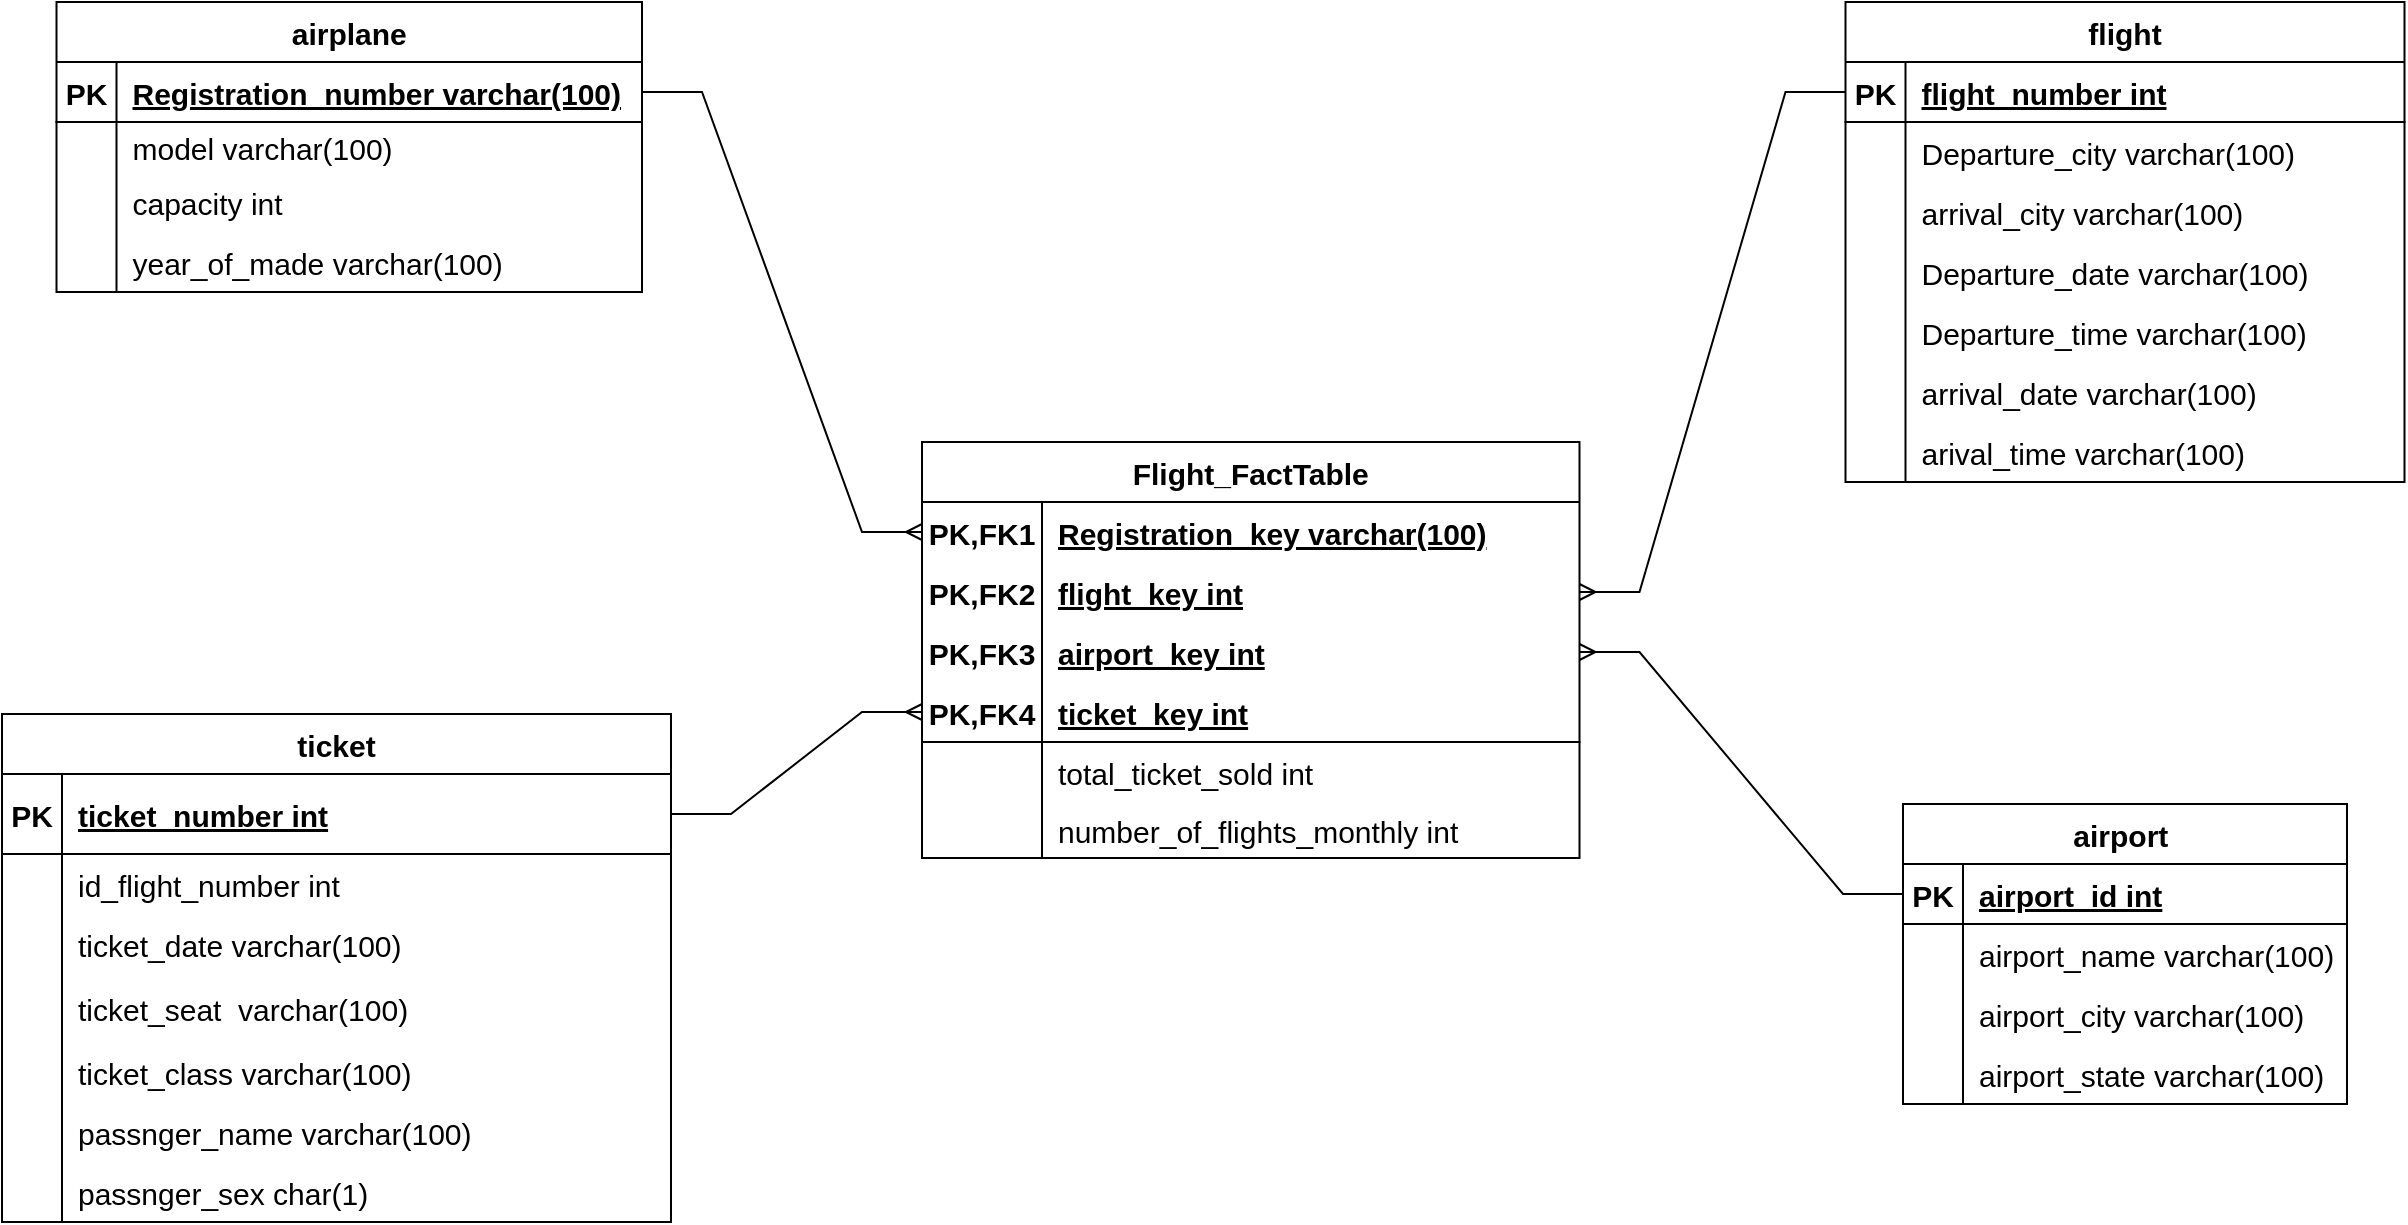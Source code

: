 <mxfile version="20.7.4" type="device" pages="2"><diagram id="R2lEEEUBdFMjLlhIrx00" name="Page-1"><mxGraphModel dx="1294" dy="740" grid="1" gridSize="10" guides="1" tooltips="1" connect="1" arrows="1" fold="1" page="1" pageScale="1" pageWidth="850" pageHeight="1100" math="0" shadow="0" extFonts="Permanent Marker^https://fonts.googleapis.com/css?family=Permanent+Marker"><root><mxCell id="0"/><mxCell id="1" parent="0"/><mxCell id="339wrCT-eB4lKvlMZRlJ-1" value="flight" style="shape=table;startSize=30;container=1;collapsible=1;childLayout=tableLayout;fixedRows=1;rowLines=0;fontStyle=1;align=center;resizeLast=1;fontSize=15;" parent="1" vertex="1"><mxGeometry x="1151.75" y="120" width="279.5" height="240" as="geometry"/></mxCell><mxCell id="339wrCT-eB4lKvlMZRlJ-2" value="" style="shape=partialRectangle;collapsible=0;dropTarget=0;pointerEvents=0;fillColor=none;points=[[0,0.5],[1,0.5]];portConstraint=eastwest;top=0;left=0;right=0;bottom=1;fontSize=14;" parent="339wrCT-eB4lKvlMZRlJ-1" vertex="1"><mxGeometry y="30" width="279.5" height="30" as="geometry"/></mxCell><mxCell id="339wrCT-eB4lKvlMZRlJ-3" value="PK" style="shape=partialRectangle;overflow=hidden;connectable=0;fillColor=none;top=0;left=0;bottom=0;right=0;fontStyle=1;fontSize=15;" parent="339wrCT-eB4lKvlMZRlJ-2" vertex="1"><mxGeometry width="30" height="30" as="geometry"><mxRectangle width="30" height="30" as="alternateBounds"/></mxGeometry></mxCell><mxCell id="339wrCT-eB4lKvlMZRlJ-4" value="flight_number int" style="shape=partialRectangle;overflow=hidden;connectable=0;fillColor=none;top=0;left=0;bottom=0;right=0;align=left;spacingLeft=6;fontStyle=5;fontSize=15;" parent="339wrCT-eB4lKvlMZRlJ-2" vertex="1"><mxGeometry x="30" width="249.5" height="30" as="geometry"><mxRectangle width="249.5" height="30" as="alternateBounds"/></mxGeometry></mxCell><mxCell id="339wrCT-eB4lKvlMZRlJ-5" value="" style="shape=partialRectangle;collapsible=0;dropTarget=0;pointerEvents=0;fillColor=none;points=[[0,0.5],[1,0.5]];portConstraint=eastwest;top=0;left=0;right=0;bottom=0;fontSize=14;" parent="339wrCT-eB4lKvlMZRlJ-1" vertex="1"><mxGeometry y="60" width="279.5" height="30" as="geometry"/></mxCell><mxCell id="339wrCT-eB4lKvlMZRlJ-6" value="" style="shape=partialRectangle;overflow=hidden;connectable=0;fillColor=none;top=0;left=0;bottom=0;right=0;fontSize=14;" parent="339wrCT-eB4lKvlMZRlJ-5" vertex="1"><mxGeometry width="30" height="30" as="geometry"><mxRectangle width="30" height="30" as="alternateBounds"/></mxGeometry></mxCell><mxCell id="339wrCT-eB4lKvlMZRlJ-7" value="Departure_city varchar(100)" style="shape=partialRectangle;overflow=hidden;connectable=0;fillColor=none;top=0;left=0;bottom=0;right=0;align=left;spacingLeft=6;fontSize=15;" parent="339wrCT-eB4lKvlMZRlJ-5" vertex="1"><mxGeometry x="30" width="249.5" height="30" as="geometry"><mxRectangle width="249.5" height="30" as="alternateBounds"/></mxGeometry></mxCell><mxCell id="339wrCT-eB4lKvlMZRlJ-8" value="" style="shape=partialRectangle;collapsible=0;dropTarget=0;pointerEvents=0;fillColor=none;points=[[0,0.5],[1,0.5]];portConstraint=eastwest;top=0;left=0;right=0;bottom=0;fontSize=14;" parent="339wrCT-eB4lKvlMZRlJ-1" vertex="1"><mxGeometry y="90" width="279.5" height="30" as="geometry"/></mxCell><mxCell id="339wrCT-eB4lKvlMZRlJ-9" value="" style="shape=partialRectangle;overflow=hidden;connectable=0;fillColor=none;top=0;left=0;bottom=0;right=0;fontSize=14;" parent="339wrCT-eB4lKvlMZRlJ-8" vertex="1"><mxGeometry width="30" height="30" as="geometry"><mxRectangle width="30" height="30" as="alternateBounds"/></mxGeometry></mxCell><mxCell id="339wrCT-eB4lKvlMZRlJ-10" value="arrival_city varchar(100)" style="shape=partialRectangle;overflow=hidden;connectable=0;fillColor=none;top=0;left=0;bottom=0;right=0;align=left;spacingLeft=6;fontSize=15;" parent="339wrCT-eB4lKvlMZRlJ-8" vertex="1"><mxGeometry x="30" width="249.5" height="30" as="geometry"><mxRectangle width="249.5" height="30" as="alternateBounds"/></mxGeometry></mxCell><mxCell id="339wrCT-eB4lKvlMZRlJ-11" value="" style="shape=tableRow;horizontal=0;startSize=0;swimlaneHead=0;swimlaneBody=0;fillColor=none;collapsible=0;dropTarget=0;points=[[0,0.5],[1,0.5]];portConstraint=eastwest;top=0;left=0;right=0;bottom=0;fontSize=14;" parent="339wrCT-eB4lKvlMZRlJ-1" vertex="1"><mxGeometry y="120" width="279.5" height="30" as="geometry"/></mxCell><mxCell id="339wrCT-eB4lKvlMZRlJ-12" value="" style="shape=partialRectangle;connectable=0;fillColor=none;top=0;left=0;bottom=0;right=0;editable=1;overflow=hidden;fontSize=14;" parent="339wrCT-eB4lKvlMZRlJ-11" vertex="1"><mxGeometry width="30" height="30" as="geometry"><mxRectangle width="30" height="30" as="alternateBounds"/></mxGeometry></mxCell><mxCell id="339wrCT-eB4lKvlMZRlJ-13" value="Departure_date varchar(100)" style="shape=partialRectangle;connectable=0;fillColor=none;top=0;left=0;bottom=0;right=0;align=left;spacingLeft=6;overflow=hidden;fontSize=15;" parent="339wrCT-eB4lKvlMZRlJ-11" vertex="1"><mxGeometry x="30" width="249.5" height="30" as="geometry"><mxRectangle width="249.5" height="30" as="alternateBounds"/></mxGeometry></mxCell><mxCell id="339wrCT-eB4lKvlMZRlJ-14" value="" style="shape=tableRow;horizontal=0;startSize=0;swimlaneHead=0;swimlaneBody=0;fillColor=none;collapsible=0;dropTarget=0;points=[[0,0.5],[1,0.5]];portConstraint=eastwest;top=0;left=0;right=0;bottom=0;fontSize=14;" parent="339wrCT-eB4lKvlMZRlJ-1" vertex="1"><mxGeometry y="150" width="279.5" height="30" as="geometry"/></mxCell><mxCell id="339wrCT-eB4lKvlMZRlJ-15" value="" style="shape=partialRectangle;connectable=0;fillColor=none;top=0;left=0;bottom=0;right=0;editable=1;overflow=hidden;fontSize=14;" parent="339wrCT-eB4lKvlMZRlJ-14" vertex="1"><mxGeometry width="30" height="30" as="geometry"><mxRectangle width="30" height="30" as="alternateBounds"/></mxGeometry></mxCell><mxCell id="339wrCT-eB4lKvlMZRlJ-16" value="Departure_time varchar(100)" style="shape=partialRectangle;connectable=0;fillColor=none;top=0;left=0;bottom=0;right=0;align=left;spacingLeft=6;overflow=hidden;fontSize=15;" parent="339wrCT-eB4lKvlMZRlJ-14" vertex="1"><mxGeometry x="30" width="249.5" height="30" as="geometry"><mxRectangle width="249.5" height="30" as="alternateBounds"/></mxGeometry></mxCell><mxCell id="339wrCT-eB4lKvlMZRlJ-17" value="" style="shape=tableRow;horizontal=0;startSize=0;swimlaneHead=0;swimlaneBody=0;fillColor=none;collapsible=0;dropTarget=0;points=[[0,0.5],[1,0.5]];portConstraint=eastwest;top=0;left=0;right=0;bottom=0;fontSize=14;" parent="339wrCT-eB4lKvlMZRlJ-1" vertex="1"><mxGeometry y="180" width="279.5" height="30" as="geometry"/></mxCell><mxCell id="339wrCT-eB4lKvlMZRlJ-18" value="" style="shape=partialRectangle;connectable=0;fillColor=none;top=0;left=0;bottom=0;right=0;editable=1;overflow=hidden;fontSize=14;" parent="339wrCT-eB4lKvlMZRlJ-17" vertex="1"><mxGeometry width="30" height="30" as="geometry"><mxRectangle width="30" height="30" as="alternateBounds"/></mxGeometry></mxCell><mxCell id="339wrCT-eB4lKvlMZRlJ-19" value="arrival_date varchar(100)" style="shape=partialRectangle;connectable=0;fillColor=none;top=0;left=0;bottom=0;right=0;align=left;spacingLeft=6;overflow=hidden;fontSize=15;" parent="339wrCT-eB4lKvlMZRlJ-17" vertex="1"><mxGeometry x="30" width="249.5" height="30" as="geometry"><mxRectangle width="249.5" height="30" as="alternateBounds"/></mxGeometry></mxCell><mxCell id="339wrCT-eB4lKvlMZRlJ-20" value="" style="shape=tableRow;horizontal=0;startSize=0;swimlaneHead=0;swimlaneBody=0;fillColor=none;collapsible=0;dropTarget=0;points=[[0,0.5],[1,0.5]];portConstraint=eastwest;top=0;left=0;right=0;bottom=0;fontSize=14;" parent="339wrCT-eB4lKvlMZRlJ-1" vertex="1"><mxGeometry y="210" width="279.5" height="30" as="geometry"/></mxCell><mxCell id="339wrCT-eB4lKvlMZRlJ-21" value="" style="shape=partialRectangle;connectable=0;fillColor=none;top=0;left=0;bottom=0;right=0;editable=1;overflow=hidden;fontSize=14;" parent="339wrCT-eB4lKvlMZRlJ-20" vertex="1"><mxGeometry width="30" height="30" as="geometry"><mxRectangle width="30" height="30" as="alternateBounds"/></mxGeometry></mxCell><mxCell id="339wrCT-eB4lKvlMZRlJ-22" value="arival_time varchar(100)" style="shape=partialRectangle;connectable=0;fillColor=none;top=0;left=0;bottom=0;right=0;align=left;spacingLeft=6;overflow=hidden;fontSize=15;" parent="339wrCT-eB4lKvlMZRlJ-20" vertex="1"><mxGeometry x="30" width="249.5" height="30" as="geometry"><mxRectangle width="249.5" height="30" as="alternateBounds"/></mxGeometry></mxCell><mxCell id="339wrCT-eB4lKvlMZRlJ-26" value="" style="edgeStyle=entityRelationEdgeStyle;fontSize=12;html=1;endArrow=ERmany;rounded=0;exitX=1;exitY=0.5;exitDx=0;exitDy=0;" parent="1" source="339wrCT-eB4lKvlMZRlJ-32" target="339wrCT-eB4lKvlMZRlJ-96" edge="1"><mxGeometry width="100" height="100" relative="1" as="geometry"><mxPoint x="606.25" y="137.5" as="sourcePoint"/><mxPoint x="711.25" y="367.5" as="targetPoint"/></mxGeometry></mxCell><mxCell id="339wrCT-eB4lKvlMZRlJ-27" value="" style="edgeStyle=entityRelationEdgeStyle;fontSize=12;html=1;endArrow=ERmany;rounded=0;entryX=0;entryY=0.5;entryDx=0;entryDy=0;exitX=1;exitY=0.5;exitDx=0;exitDy=0;" parent="1" source="339wrCT-eB4lKvlMZRlJ-73" target="339wrCT-eB4lKvlMZRlJ-108" edge="1"><mxGeometry width="100" height="100" relative="1" as="geometry"><mxPoint x="490" y="790" as="sourcePoint"/><mxPoint x="630" y="470" as="targetPoint"/></mxGeometry></mxCell><mxCell id="339wrCT-eB4lKvlMZRlJ-29" value="" style="edgeStyle=entityRelationEdgeStyle;fontSize=12;html=1;endArrow=ERmany;rounded=0;exitX=0;exitY=0.5;exitDx=0;exitDy=0;entryX=1;entryY=0.5;entryDx=0;entryDy=0;" parent="1" source="339wrCT-eB4lKvlMZRlJ-2" target="339wrCT-eB4lKvlMZRlJ-102" edge="1"><mxGeometry width="100" height="100" relative="1" as="geometry"><mxPoint x="1111.25" y="362.5" as="sourcePoint"/><mxPoint x="1020" y="367.5" as="targetPoint"/></mxGeometry></mxCell><mxCell id="339wrCT-eB4lKvlMZRlJ-30" value="" style="edgeStyle=entityRelationEdgeStyle;fontSize=12;html=1;endArrow=ERmany;rounded=0;exitX=0;exitY=0.5;exitDx=0;exitDy=0;" parent="1" source="339wrCT-eB4lKvlMZRlJ-83" target="339wrCT-eB4lKvlMZRlJ-105" edge="1"><mxGeometry width="100" height="100" relative="1" as="geometry"><mxPoint x="1169.25" y="497.5" as="sourcePoint"/><mxPoint x="1041.25" y="457.5" as="targetPoint"/></mxGeometry></mxCell><mxCell id="339wrCT-eB4lKvlMZRlJ-31" value="airplane" style="shape=table;startSize=30;container=1;collapsible=1;childLayout=tableLayout;fixedRows=1;rowLines=0;fontStyle=1;align=center;resizeLast=1;fontSize=15;" parent="1" vertex="1"><mxGeometry x="257.25" y="120" width="292.75" height="145" as="geometry"><mxRectangle x="120" y="120" width="80" height="30" as="alternateBounds"/></mxGeometry></mxCell><mxCell id="339wrCT-eB4lKvlMZRlJ-32" value="" style="shape=partialRectangle;collapsible=0;dropTarget=0;pointerEvents=0;fillColor=none;points=[[0,0.5],[1,0.5]];portConstraint=eastwest;top=0;left=0;right=0;bottom=1;fontSize=14;" parent="339wrCT-eB4lKvlMZRlJ-31" vertex="1"><mxGeometry y="30" width="292.75" height="30" as="geometry"/></mxCell><mxCell id="339wrCT-eB4lKvlMZRlJ-33" value="PK" style="shape=partialRectangle;overflow=hidden;connectable=0;fillColor=none;top=0;left=0;bottom=0;right=0;fontStyle=1;fontSize=15;" parent="339wrCT-eB4lKvlMZRlJ-32" vertex="1"><mxGeometry width="30" height="30" as="geometry"><mxRectangle width="30" height="30" as="alternateBounds"/></mxGeometry></mxCell><mxCell id="339wrCT-eB4lKvlMZRlJ-34" value="Registration_number varchar(100)" style="shape=partialRectangle;overflow=hidden;connectable=0;fillColor=none;top=0;left=0;bottom=0;right=0;align=left;spacingLeft=6;fontStyle=5;fontSize=15;" parent="339wrCT-eB4lKvlMZRlJ-32" vertex="1"><mxGeometry x="30" width="262.75" height="30" as="geometry"><mxRectangle width="262.75" height="30" as="alternateBounds"/></mxGeometry></mxCell><mxCell id="339wrCT-eB4lKvlMZRlJ-35" value="" style="shape=partialRectangle;collapsible=0;dropTarget=0;pointerEvents=0;fillColor=none;points=[[0,0.5],[1,0.5]];portConstraint=eastwest;top=0;left=0;right=0;bottom=0;fontSize=14;" parent="339wrCT-eB4lKvlMZRlJ-31" vertex="1"><mxGeometry y="60" width="292.75" height="25" as="geometry"/></mxCell><mxCell id="339wrCT-eB4lKvlMZRlJ-36" value="" style="shape=partialRectangle;overflow=hidden;connectable=0;fillColor=none;top=0;left=0;bottom=0;right=0;fontSize=14;" parent="339wrCT-eB4lKvlMZRlJ-35" vertex="1"><mxGeometry width="30" height="25" as="geometry"><mxRectangle width="30" height="25" as="alternateBounds"/></mxGeometry></mxCell><mxCell id="339wrCT-eB4lKvlMZRlJ-37" value="model varchar(100)" style="shape=partialRectangle;overflow=hidden;connectable=0;fillColor=none;top=0;left=0;bottom=0;right=0;align=left;spacingLeft=6;fontSize=15;" parent="339wrCT-eB4lKvlMZRlJ-35" vertex="1"><mxGeometry x="30" width="262.75" height="25" as="geometry"><mxRectangle width="262.75" height="25" as="alternateBounds"/></mxGeometry></mxCell><mxCell id="339wrCT-eB4lKvlMZRlJ-38" value="" style="shape=tableRow;horizontal=0;startSize=0;swimlaneHead=0;swimlaneBody=0;fillColor=none;collapsible=0;dropTarget=0;points=[[0,0.5],[1,0.5]];portConstraint=eastwest;top=0;left=0;right=0;bottom=0;fontSize=14;" parent="339wrCT-eB4lKvlMZRlJ-31" vertex="1"><mxGeometry y="85" width="292.75" height="30" as="geometry"/></mxCell><mxCell id="339wrCT-eB4lKvlMZRlJ-39" value="" style="shape=partialRectangle;connectable=0;fillColor=none;top=0;left=0;bottom=0;right=0;editable=1;overflow=hidden;fontSize=14;" parent="339wrCT-eB4lKvlMZRlJ-38" vertex="1"><mxGeometry width="30" height="30" as="geometry"><mxRectangle width="30" height="30" as="alternateBounds"/></mxGeometry></mxCell><mxCell id="339wrCT-eB4lKvlMZRlJ-40" value="capacity int" style="shape=partialRectangle;connectable=0;fillColor=none;top=0;left=0;bottom=0;right=0;align=left;spacingLeft=6;overflow=hidden;fontSize=15;" parent="339wrCT-eB4lKvlMZRlJ-38" vertex="1"><mxGeometry x="30" width="262.75" height="30" as="geometry"><mxRectangle width="262.75" height="30" as="alternateBounds"/></mxGeometry></mxCell><mxCell id="339wrCT-eB4lKvlMZRlJ-41" value="" style="shape=tableRow;horizontal=0;startSize=0;swimlaneHead=0;swimlaneBody=0;fillColor=none;collapsible=0;dropTarget=0;points=[[0,0.5],[1,0.5]];portConstraint=eastwest;top=0;left=0;right=0;bottom=0;fontSize=14;" parent="339wrCT-eB4lKvlMZRlJ-31" vertex="1"><mxGeometry y="115" width="292.75" height="30" as="geometry"/></mxCell><mxCell id="339wrCT-eB4lKvlMZRlJ-42" value="" style="shape=partialRectangle;connectable=0;fillColor=none;top=0;left=0;bottom=0;right=0;editable=1;overflow=hidden;fontSize=14;" parent="339wrCT-eB4lKvlMZRlJ-41" vertex="1"><mxGeometry width="30" height="30" as="geometry"><mxRectangle width="30" height="30" as="alternateBounds"/></mxGeometry></mxCell><mxCell id="339wrCT-eB4lKvlMZRlJ-43" value="year_of_made varchar(100)" style="shape=partialRectangle;connectable=0;fillColor=none;top=0;left=0;bottom=0;right=0;align=left;spacingLeft=6;overflow=hidden;fontSize=15;" parent="339wrCT-eB4lKvlMZRlJ-41" vertex="1"><mxGeometry x="30" width="262.75" height="30" as="geometry"><mxRectangle width="262.75" height="30" as="alternateBounds"/></mxGeometry></mxCell><mxCell id="339wrCT-eB4lKvlMZRlJ-72" value="ticket" style="shape=table;startSize=30;container=1;collapsible=1;childLayout=tableLayout;fixedRows=1;rowLines=0;fontStyle=1;align=center;resizeLast=1;fontSize=15;" parent="1" vertex="1"><mxGeometry x="230" y="476" width="334.5" height="254" as="geometry"/></mxCell><mxCell id="339wrCT-eB4lKvlMZRlJ-73" value="" style="shape=tableRow;horizontal=0;startSize=0;swimlaneHead=0;swimlaneBody=0;fillColor=none;collapsible=0;dropTarget=0;points=[[0,0.5],[1,0.5]];portConstraint=eastwest;top=0;left=0;right=0;bottom=1;fontSize=14;" parent="339wrCT-eB4lKvlMZRlJ-72" vertex="1"><mxGeometry y="30" width="334.5" height="40" as="geometry"/></mxCell><mxCell id="339wrCT-eB4lKvlMZRlJ-74" value="PK" style="shape=partialRectangle;connectable=0;fillColor=none;top=0;left=0;bottom=0;right=0;fontStyle=1;overflow=hidden;fontSize=15;" parent="339wrCT-eB4lKvlMZRlJ-73" vertex="1"><mxGeometry width="30" height="40" as="geometry"><mxRectangle width="30" height="40" as="alternateBounds"/></mxGeometry></mxCell><mxCell id="339wrCT-eB4lKvlMZRlJ-75" value="ticket_number int" style="shape=partialRectangle;connectable=0;fillColor=none;top=0;left=0;bottom=0;right=0;align=left;spacingLeft=6;fontStyle=5;overflow=hidden;fontSize=15;" parent="339wrCT-eB4lKvlMZRlJ-73" vertex="1"><mxGeometry x="30" width="304.5" height="40" as="geometry"><mxRectangle width="304.5" height="40" as="alternateBounds"/></mxGeometry></mxCell><mxCell id="339wrCT-eB4lKvlMZRlJ-76" value="" style="shape=tableRow;horizontal=0;startSize=0;swimlaneHead=0;swimlaneBody=0;fillColor=none;collapsible=0;dropTarget=0;points=[[0,0.5],[1,0.5]];portConstraint=eastwest;top=0;left=0;right=0;bottom=0;fontSize=14;" parent="339wrCT-eB4lKvlMZRlJ-72" vertex="1"><mxGeometry y="70" width="334.5" height="30" as="geometry"/></mxCell><mxCell id="339wrCT-eB4lKvlMZRlJ-77" value="" style="shape=partialRectangle;connectable=0;fillColor=none;top=0;left=0;bottom=0;right=0;editable=1;overflow=hidden;fontSize=14;" parent="339wrCT-eB4lKvlMZRlJ-76" vertex="1"><mxGeometry width="30" height="30" as="geometry"><mxRectangle width="30" height="30" as="alternateBounds"/></mxGeometry></mxCell><mxCell id="339wrCT-eB4lKvlMZRlJ-78" value="id_flight_number int" style="shape=partialRectangle;connectable=0;fillColor=none;top=0;left=0;bottom=0;right=0;align=left;spacingLeft=6;overflow=hidden;fontSize=15;" parent="339wrCT-eB4lKvlMZRlJ-76" vertex="1"><mxGeometry x="30" width="304.5" height="30" as="geometry"><mxRectangle width="304.5" height="30" as="alternateBounds"/></mxGeometry></mxCell><mxCell id="339wrCT-eB4lKvlMZRlJ-79" value="" style="shape=tableRow;horizontal=0;startSize=0;swimlaneHead=0;swimlaneBody=0;fillColor=none;collapsible=0;dropTarget=0;points=[[0,0.5],[1,0.5]];portConstraint=eastwest;top=0;left=0;right=0;bottom=0;fontSize=14;" parent="339wrCT-eB4lKvlMZRlJ-72" vertex="1"><mxGeometry y="100" width="334.5" height="30" as="geometry"/></mxCell><mxCell id="339wrCT-eB4lKvlMZRlJ-80" value="" style="shape=partialRectangle;connectable=0;fillColor=none;top=0;left=0;bottom=0;right=0;editable=1;overflow=hidden;fontSize=14;" parent="339wrCT-eB4lKvlMZRlJ-79" vertex="1"><mxGeometry width="30" height="30" as="geometry"><mxRectangle width="30" height="30" as="alternateBounds"/></mxGeometry></mxCell><mxCell id="339wrCT-eB4lKvlMZRlJ-81" value="ticket_date varchar(100)" style="shape=partialRectangle;connectable=0;fillColor=none;top=0;left=0;bottom=0;right=0;align=left;spacingLeft=6;overflow=hidden;fontSize=15;" parent="339wrCT-eB4lKvlMZRlJ-79" vertex="1"><mxGeometry x="30" width="304.5" height="30" as="geometry"><mxRectangle width="304.5" height="30" as="alternateBounds"/></mxGeometry></mxCell><mxCell id="nVbByKI5EozVyaRulxDV-2" value="" style="shape=tableRow;horizontal=0;startSize=0;swimlaneHead=0;swimlaneBody=0;fillColor=none;collapsible=0;dropTarget=0;points=[[0,0.5],[1,0.5]];portConstraint=eastwest;top=0;left=0;right=0;bottom=0;" parent="339wrCT-eB4lKvlMZRlJ-72" vertex="1"><mxGeometry y="130" width="334.5" height="34" as="geometry"/></mxCell><mxCell id="nVbByKI5EozVyaRulxDV-3" value="" style="shape=partialRectangle;connectable=0;fillColor=none;top=0;left=0;bottom=0;right=0;editable=1;overflow=hidden;" parent="nVbByKI5EozVyaRulxDV-2" vertex="1"><mxGeometry width="30" height="34" as="geometry"><mxRectangle width="30" height="34" as="alternateBounds"/></mxGeometry></mxCell><mxCell id="nVbByKI5EozVyaRulxDV-4" value="ticket_seat  varchar(100)" style="shape=partialRectangle;connectable=0;fillColor=none;top=0;left=0;bottom=0;right=0;align=left;spacingLeft=6;overflow=hidden;fontSize=15;" parent="nVbByKI5EozVyaRulxDV-2" vertex="1"><mxGeometry x="30" width="304.5" height="34" as="geometry"><mxRectangle width="304.5" height="34" as="alternateBounds"/></mxGeometry></mxCell><mxCell id="nVbByKI5EozVyaRulxDV-5" value="" style="shape=tableRow;horizontal=0;startSize=0;swimlaneHead=0;swimlaneBody=0;fillColor=none;collapsible=0;dropTarget=0;points=[[0,0.5],[1,0.5]];portConstraint=eastwest;top=0;left=0;right=0;bottom=0;" parent="339wrCT-eB4lKvlMZRlJ-72" vertex="1"><mxGeometry y="164" width="334.5" height="30" as="geometry"/></mxCell><mxCell id="nVbByKI5EozVyaRulxDV-6" value="" style="shape=partialRectangle;connectable=0;fillColor=none;top=0;left=0;bottom=0;right=0;editable=1;overflow=hidden;" parent="nVbByKI5EozVyaRulxDV-5" vertex="1"><mxGeometry width="30" height="30" as="geometry"><mxRectangle width="30" height="30" as="alternateBounds"/></mxGeometry></mxCell><mxCell id="nVbByKI5EozVyaRulxDV-7" value="ticket_class varchar(100)" style="shape=partialRectangle;connectable=0;fillColor=none;top=0;left=0;bottom=0;right=0;align=left;spacingLeft=6;overflow=hidden;fontSize=15;" parent="nVbByKI5EozVyaRulxDV-5" vertex="1"><mxGeometry x="30" width="304.5" height="30" as="geometry"><mxRectangle width="304.5" height="30" as="alternateBounds"/></mxGeometry></mxCell><mxCell id="QzORFyUqZQBdPNOubnjt-1" value="" style="shape=tableRow;horizontal=0;startSize=0;swimlaneHead=0;swimlaneBody=0;fillColor=none;collapsible=0;dropTarget=0;points=[[0,0.5],[1,0.5]];portConstraint=eastwest;top=0;left=0;right=0;bottom=0;" parent="339wrCT-eB4lKvlMZRlJ-72" vertex="1"><mxGeometry y="194" width="334.5" height="30" as="geometry"/></mxCell><mxCell id="QzORFyUqZQBdPNOubnjt-2" value="" style="shape=partialRectangle;connectable=0;fillColor=none;top=0;left=0;bottom=0;right=0;editable=1;overflow=hidden;" parent="QzORFyUqZQBdPNOubnjt-1" vertex="1"><mxGeometry width="30" height="30" as="geometry"><mxRectangle width="30" height="30" as="alternateBounds"/></mxGeometry></mxCell><mxCell id="QzORFyUqZQBdPNOubnjt-3" value="passnger_name varchar(100)" style="shape=partialRectangle;connectable=0;fillColor=none;top=0;left=0;bottom=0;right=0;align=left;spacingLeft=6;overflow=hidden;fontSize=15;" parent="QzORFyUqZQBdPNOubnjt-1" vertex="1"><mxGeometry x="30" width="304.5" height="30" as="geometry"><mxRectangle width="304.5" height="30" as="alternateBounds"/></mxGeometry></mxCell><mxCell id="QzORFyUqZQBdPNOubnjt-4" value="" style="shape=tableRow;horizontal=0;startSize=0;swimlaneHead=0;swimlaneBody=0;fillColor=none;collapsible=0;dropTarget=0;points=[[0,0.5],[1,0.5]];portConstraint=eastwest;top=0;left=0;right=0;bottom=0;fontSize=17;" parent="339wrCT-eB4lKvlMZRlJ-72" vertex="1"><mxGeometry y="224" width="334.5" height="30" as="geometry"/></mxCell><mxCell id="QzORFyUqZQBdPNOubnjt-5" value="" style="shape=partialRectangle;connectable=0;fillColor=none;top=0;left=0;bottom=0;right=0;editable=1;overflow=hidden;fontSize=17;" parent="QzORFyUqZQBdPNOubnjt-4" vertex="1"><mxGeometry width="30" height="30" as="geometry"><mxRectangle width="30" height="30" as="alternateBounds"/></mxGeometry></mxCell><mxCell id="QzORFyUqZQBdPNOubnjt-6" value="passnger_sex char(1)" style="shape=partialRectangle;connectable=0;fillColor=none;top=0;left=0;bottom=0;right=0;align=left;spacingLeft=6;overflow=hidden;fontSize=15;" parent="QzORFyUqZQBdPNOubnjt-4" vertex="1"><mxGeometry x="30" width="304.5" height="30" as="geometry"><mxRectangle width="304.5" height="30" as="alternateBounds"/></mxGeometry></mxCell><mxCell id="339wrCT-eB4lKvlMZRlJ-82" value="airport " style="shape=table;startSize=30;container=1;collapsible=1;childLayout=tableLayout;fixedRows=1;rowLines=0;fontStyle=1;align=center;resizeLast=1;fontSize=15;" parent="1" vertex="1"><mxGeometry x="1180.5" y="521" width="222" height="150" as="geometry"/></mxCell><mxCell id="339wrCT-eB4lKvlMZRlJ-83" value="" style="shape=tableRow;horizontal=0;startSize=0;swimlaneHead=0;swimlaneBody=0;fillColor=none;collapsible=0;dropTarget=0;points=[[0,0.5],[1,0.5]];portConstraint=eastwest;top=0;left=0;right=0;bottom=1;fontSize=14;" parent="339wrCT-eB4lKvlMZRlJ-82" vertex="1"><mxGeometry y="30" width="222" height="30" as="geometry"/></mxCell><mxCell id="339wrCT-eB4lKvlMZRlJ-84" value="PK" style="shape=partialRectangle;connectable=0;fillColor=none;top=0;left=0;bottom=0;right=0;fontStyle=1;overflow=hidden;fontSize=15;" parent="339wrCT-eB4lKvlMZRlJ-83" vertex="1"><mxGeometry width="30" height="30" as="geometry"><mxRectangle width="30" height="30" as="alternateBounds"/></mxGeometry></mxCell><mxCell id="339wrCT-eB4lKvlMZRlJ-85" value="airport_id int" style="shape=partialRectangle;connectable=0;fillColor=none;top=0;left=0;bottom=0;right=0;align=left;spacingLeft=6;fontStyle=5;overflow=hidden;fontSize=15;" parent="339wrCT-eB4lKvlMZRlJ-83" vertex="1"><mxGeometry x="30" width="192" height="30" as="geometry"><mxRectangle width="192" height="30" as="alternateBounds"/></mxGeometry></mxCell><mxCell id="339wrCT-eB4lKvlMZRlJ-86" value="" style="shape=tableRow;horizontal=0;startSize=0;swimlaneHead=0;swimlaneBody=0;fillColor=none;collapsible=0;dropTarget=0;points=[[0,0.5],[1,0.5]];portConstraint=eastwest;top=0;left=0;right=0;bottom=0;fontSize=14;" parent="339wrCT-eB4lKvlMZRlJ-82" vertex="1"><mxGeometry y="60" width="222" height="30" as="geometry"/></mxCell><mxCell id="339wrCT-eB4lKvlMZRlJ-87" value="" style="shape=partialRectangle;connectable=0;fillColor=none;top=0;left=0;bottom=0;right=0;editable=1;overflow=hidden;fontSize=14;" parent="339wrCT-eB4lKvlMZRlJ-86" vertex="1"><mxGeometry width="30" height="30" as="geometry"><mxRectangle width="30" height="30" as="alternateBounds"/></mxGeometry></mxCell><mxCell id="339wrCT-eB4lKvlMZRlJ-88" value="airport_name varchar(100)" style="shape=partialRectangle;connectable=0;fillColor=none;top=0;left=0;bottom=0;right=0;align=left;spacingLeft=6;overflow=hidden;fontSize=15;" parent="339wrCT-eB4lKvlMZRlJ-86" vertex="1"><mxGeometry x="30" width="192" height="30" as="geometry"><mxRectangle width="192" height="30" as="alternateBounds"/></mxGeometry></mxCell><mxCell id="339wrCT-eB4lKvlMZRlJ-89" value="" style="shape=tableRow;horizontal=0;startSize=0;swimlaneHead=0;swimlaneBody=0;fillColor=none;collapsible=0;dropTarget=0;points=[[0,0.5],[1,0.5]];portConstraint=eastwest;top=0;left=0;right=0;bottom=0;fontSize=14;" parent="339wrCT-eB4lKvlMZRlJ-82" vertex="1"><mxGeometry y="90" width="222" height="30" as="geometry"/></mxCell><mxCell id="339wrCT-eB4lKvlMZRlJ-90" value="" style="shape=partialRectangle;connectable=0;fillColor=none;top=0;left=0;bottom=0;right=0;editable=1;overflow=hidden;fontSize=14;" parent="339wrCT-eB4lKvlMZRlJ-89" vertex="1"><mxGeometry width="30" height="30" as="geometry"><mxRectangle width="30" height="30" as="alternateBounds"/></mxGeometry></mxCell><mxCell id="339wrCT-eB4lKvlMZRlJ-91" value="airport_city varchar(100)    " style="shape=partialRectangle;connectable=0;fillColor=none;top=0;left=0;bottom=0;right=0;align=left;spacingLeft=6;overflow=hidden;fontSize=15;" parent="339wrCT-eB4lKvlMZRlJ-89" vertex="1"><mxGeometry x="30" width="192" height="30" as="geometry"><mxRectangle width="192" height="30" as="alternateBounds"/></mxGeometry></mxCell><mxCell id="339wrCT-eB4lKvlMZRlJ-92" value="" style="shape=tableRow;horizontal=0;startSize=0;swimlaneHead=0;swimlaneBody=0;fillColor=none;collapsible=0;dropTarget=0;points=[[0,0.5],[1,0.5]];portConstraint=eastwest;top=0;left=0;right=0;bottom=0;fontSize=14;" parent="339wrCT-eB4lKvlMZRlJ-82" vertex="1"><mxGeometry y="120" width="222" height="30" as="geometry"/></mxCell><mxCell id="339wrCT-eB4lKvlMZRlJ-93" value="" style="shape=partialRectangle;connectable=0;fillColor=none;top=0;left=0;bottom=0;right=0;editable=1;overflow=hidden;fontSize=14;" parent="339wrCT-eB4lKvlMZRlJ-92" vertex="1"><mxGeometry width="30" height="30" as="geometry"><mxRectangle width="30" height="30" as="alternateBounds"/></mxGeometry></mxCell><mxCell id="339wrCT-eB4lKvlMZRlJ-94" value="airport_state varchar(100)" style="shape=partialRectangle;connectable=0;fillColor=none;top=0;left=0;bottom=0;right=0;align=left;spacingLeft=6;overflow=hidden;fontSize=15;" parent="339wrCT-eB4lKvlMZRlJ-92" vertex="1"><mxGeometry x="30" width="192" height="30" as="geometry"><mxRectangle width="192" height="30" as="alternateBounds"/></mxGeometry></mxCell><mxCell id="339wrCT-eB4lKvlMZRlJ-95" value="Flight_FactTable" style="shape=table;startSize=30;container=1;collapsible=1;childLayout=tableLayout;fixedRows=1;rowLines=0;fontStyle=1;align=center;resizeLast=1;fontSize=15;" parent="1" vertex="1"><mxGeometry x="690" y="340" width="328.75" height="208" as="geometry"/></mxCell><mxCell id="339wrCT-eB4lKvlMZRlJ-96" style="shape=tableRow;horizontal=0;startSize=0;swimlaneHead=0;swimlaneBody=0;fillColor=none;collapsible=0;dropTarget=0;points=[[0,0.5],[1,0.5]];portConstraint=eastwest;top=0;left=0;right=0;bottom=0;fontSize=14;" parent="339wrCT-eB4lKvlMZRlJ-95" vertex="1"><mxGeometry y="30" width="328.75" height="30" as="geometry"/></mxCell><mxCell id="339wrCT-eB4lKvlMZRlJ-97" value="PK,FK1" style="shape=partialRectangle;connectable=0;fillColor=none;top=0;left=0;bottom=0;right=0;fontStyle=1;overflow=hidden;fontSize=15;" parent="339wrCT-eB4lKvlMZRlJ-96" vertex="1"><mxGeometry width="60" height="30" as="geometry"><mxRectangle width="60" height="30" as="alternateBounds"/></mxGeometry></mxCell><mxCell id="339wrCT-eB4lKvlMZRlJ-98" value="Registration_key varchar(100)" style="shape=partialRectangle;connectable=0;fillColor=none;top=0;left=0;bottom=0;right=0;align=left;spacingLeft=6;fontStyle=5;overflow=hidden;fontSize=15;" parent="339wrCT-eB4lKvlMZRlJ-96" vertex="1"><mxGeometry x="60" width="268.75" height="30" as="geometry"><mxRectangle width="268.75" height="30" as="alternateBounds"/></mxGeometry></mxCell><mxCell id="339wrCT-eB4lKvlMZRlJ-102" style="shape=tableRow;horizontal=0;startSize=0;swimlaneHead=0;swimlaneBody=0;fillColor=none;collapsible=0;dropTarget=0;points=[[0,0.5],[1,0.5]];portConstraint=eastwest;top=0;left=0;right=0;bottom=0;fontSize=14;" parent="339wrCT-eB4lKvlMZRlJ-95" vertex="1"><mxGeometry y="60" width="328.75" height="30" as="geometry"/></mxCell><mxCell id="339wrCT-eB4lKvlMZRlJ-103" value="PK,FK2" style="shape=partialRectangle;connectable=0;fillColor=none;top=0;left=0;bottom=0;right=0;fontStyle=1;overflow=hidden;fontSize=15;" parent="339wrCT-eB4lKvlMZRlJ-102" vertex="1"><mxGeometry width="60" height="30" as="geometry"><mxRectangle width="60" height="30" as="alternateBounds"/></mxGeometry></mxCell><mxCell id="339wrCT-eB4lKvlMZRlJ-104" value="flight_key int" style="shape=partialRectangle;connectable=0;fillColor=none;top=0;left=0;bottom=0;right=0;align=left;spacingLeft=6;fontStyle=5;overflow=hidden;fontSize=15;" parent="339wrCT-eB4lKvlMZRlJ-102" vertex="1"><mxGeometry x="60" width="268.75" height="30" as="geometry"><mxRectangle width="268.75" height="30" as="alternateBounds"/></mxGeometry></mxCell><mxCell id="339wrCT-eB4lKvlMZRlJ-105" style="shape=tableRow;horizontal=0;startSize=0;swimlaneHead=0;swimlaneBody=0;fillColor=none;collapsible=0;dropTarget=0;points=[[0,0.5],[1,0.5]];portConstraint=eastwest;top=0;left=0;right=0;bottom=0;fontSize=14;" parent="339wrCT-eB4lKvlMZRlJ-95" vertex="1"><mxGeometry y="90" width="328.75" height="30" as="geometry"/></mxCell><mxCell id="339wrCT-eB4lKvlMZRlJ-106" value="PK,FK3" style="shape=partialRectangle;connectable=0;fillColor=none;top=0;left=0;bottom=0;right=0;fontStyle=1;overflow=hidden;fontSize=15;" parent="339wrCT-eB4lKvlMZRlJ-105" vertex="1"><mxGeometry width="60" height="30" as="geometry"><mxRectangle width="60" height="30" as="alternateBounds"/></mxGeometry></mxCell><mxCell id="339wrCT-eB4lKvlMZRlJ-107" value="airport_key int" style="shape=partialRectangle;connectable=0;fillColor=none;top=0;left=0;bottom=0;right=0;align=left;spacingLeft=6;fontStyle=5;overflow=hidden;fontSize=15;" parent="339wrCT-eB4lKvlMZRlJ-105" vertex="1"><mxGeometry x="60" width="268.75" height="30" as="geometry"><mxRectangle width="268.75" height="30" as="alternateBounds"/></mxGeometry></mxCell><mxCell id="339wrCT-eB4lKvlMZRlJ-108" value="" style="shape=tableRow;horizontal=0;startSize=0;swimlaneHead=0;swimlaneBody=0;fillColor=none;collapsible=0;dropTarget=0;points=[[0,0.5],[1,0.5]];portConstraint=eastwest;top=0;left=0;right=0;bottom=1;fontSize=14;" parent="339wrCT-eB4lKvlMZRlJ-95" vertex="1"><mxGeometry y="120" width="328.75" height="30" as="geometry"/></mxCell><mxCell id="339wrCT-eB4lKvlMZRlJ-109" value="PK,FK4" style="shape=partialRectangle;connectable=0;fillColor=none;top=0;left=0;bottom=0;right=0;fontStyle=1;overflow=hidden;fontSize=15;" parent="339wrCT-eB4lKvlMZRlJ-108" vertex="1"><mxGeometry width="60" height="30" as="geometry"><mxRectangle width="60" height="30" as="alternateBounds"/></mxGeometry></mxCell><mxCell id="339wrCT-eB4lKvlMZRlJ-110" value="ticket_key int" style="shape=partialRectangle;connectable=0;fillColor=none;top=0;left=0;bottom=0;right=0;align=left;spacingLeft=6;fontStyle=5;overflow=hidden;fontSize=15;" parent="339wrCT-eB4lKvlMZRlJ-108" vertex="1"><mxGeometry x="60" width="268.75" height="30" as="geometry"><mxRectangle width="268.75" height="30" as="alternateBounds"/></mxGeometry></mxCell><mxCell id="339wrCT-eB4lKvlMZRlJ-111" value="" style="shape=tableRow;horizontal=0;startSize=0;swimlaneHead=0;swimlaneBody=0;fillColor=none;collapsible=0;dropTarget=0;points=[[0,0.5],[1,0.5]];portConstraint=eastwest;top=0;left=0;right=0;bottom=0;fontSize=14;" parent="339wrCT-eB4lKvlMZRlJ-95" vertex="1"><mxGeometry y="150" width="328.75" height="30" as="geometry"/></mxCell><mxCell id="339wrCT-eB4lKvlMZRlJ-112" value="" style="shape=partialRectangle;connectable=0;fillColor=none;top=0;left=0;bottom=0;right=0;editable=1;overflow=hidden;fontSize=14;" parent="339wrCT-eB4lKvlMZRlJ-111" vertex="1"><mxGeometry width="60" height="30" as="geometry"><mxRectangle width="60" height="30" as="alternateBounds"/></mxGeometry></mxCell><mxCell id="339wrCT-eB4lKvlMZRlJ-113" value="total_ticket_sold int " style="shape=partialRectangle;connectable=0;fillColor=none;top=0;left=0;bottom=0;right=0;align=left;spacingLeft=6;overflow=hidden;fontSize=15;" parent="339wrCT-eB4lKvlMZRlJ-111" vertex="1"><mxGeometry x="60" width="268.75" height="30" as="geometry"><mxRectangle width="268.75" height="30" as="alternateBounds"/></mxGeometry></mxCell><mxCell id="339wrCT-eB4lKvlMZRlJ-114" value="" style="shape=tableRow;horizontal=0;startSize=0;swimlaneHead=0;swimlaneBody=0;fillColor=none;collapsible=0;dropTarget=0;points=[[0,0.5],[1,0.5]];portConstraint=eastwest;top=0;left=0;right=0;bottom=0;fontSize=14;" parent="339wrCT-eB4lKvlMZRlJ-95" vertex="1"><mxGeometry y="180" width="328.75" height="28" as="geometry"/></mxCell><mxCell id="339wrCT-eB4lKvlMZRlJ-115" value="" style="shape=partialRectangle;connectable=0;fillColor=none;top=0;left=0;bottom=0;right=0;editable=1;overflow=hidden;fontSize=14;" parent="339wrCT-eB4lKvlMZRlJ-114" vertex="1"><mxGeometry width="60" height="28" as="geometry"><mxRectangle width="60" height="28" as="alternateBounds"/></mxGeometry></mxCell><mxCell id="339wrCT-eB4lKvlMZRlJ-116" value="number_of_flights_monthly int" style="shape=partialRectangle;connectable=0;fillColor=none;top=0;left=0;bottom=0;right=0;align=left;spacingLeft=6;overflow=hidden;fontSize=15;" parent="339wrCT-eB4lKvlMZRlJ-114" vertex="1"><mxGeometry x="60" width="268.75" height="28" as="geometry"><mxRectangle width="268.75" height="28" as="alternateBounds"/></mxGeometry></mxCell></root></mxGraphModel></diagram><diagram id="o7Zj4Jw1HMfPISCtIPrI" name="Page-2"><mxGraphModel dx="2225" dy="786" grid="1" gridSize="10" guides="1" tooltips="1" connect="1" arrows="1" fold="1" page="1" pageScale="1" pageWidth="850" pageHeight="1100" math="0" shadow="0"><root><mxCell id="0"/><mxCell id="1" parent="0"/><mxCell id="k6m6jYYDqnrmDHTN6jM1-1" value="flight" style="shape=table;startSize=30;container=1;collapsible=1;childLayout=tableLayout;fixedRows=1;rowLines=0;fontStyle=1;align=center;resizeLast=1;fontSize=15;" parent="1" vertex="1"><mxGeometry x="1130" y="376" width="240" height="240" as="geometry"/></mxCell><mxCell id="k6m6jYYDqnrmDHTN6jM1-2" value="" style="shape=partialRectangle;collapsible=0;dropTarget=0;pointerEvents=0;fillColor=none;points=[[0,0.5],[1,0.5]];portConstraint=eastwest;top=0;left=0;right=0;bottom=1;fontSize=14;" parent="k6m6jYYDqnrmDHTN6jM1-1" vertex="1"><mxGeometry y="30" width="240" height="30" as="geometry"/></mxCell><mxCell id="k6m6jYYDqnrmDHTN6jM1-3" value="PK" style="shape=partialRectangle;overflow=hidden;connectable=0;fillColor=none;top=0;left=0;bottom=0;right=0;fontStyle=1;fontSize=15;" parent="k6m6jYYDqnrmDHTN6jM1-2" vertex="1"><mxGeometry width="30" height="30" as="geometry"><mxRectangle width="30" height="30" as="alternateBounds"/></mxGeometry></mxCell><mxCell id="k6m6jYYDqnrmDHTN6jM1-4" value="flight_number int" style="shape=partialRectangle;overflow=hidden;connectable=0;fillColor=none;top=0;left=0;bottom=0;right=0;align=left;spacingLeft=6;fontStyle=5;fontSize=15;" parent="k6m6jYYDqnrmDHTN6jM1-2" vertex="1"><mxGeometry x="30" width="210" height="30" as="geometry"><mxRectangle width="210" height="30" as="alternateBounds"/></mxGeometry></mxCell><mxCell id="k6m6jYYDqnrmDHTN6jM1-5" value="" style="shape=partialRectangle;collapsible=0;dropTarget=0;pointerEvents=0;fillColor=none;points=[[0,0.5],[1,0.5]];portConstraint=eastwest;top=0;left=0;right=0;bottom=0;fontSize=14;" parent="k6m6jYYDqnrmDHTN6jM1-1" vertex="1"><mxGeometry y="60" width="240" height="30" as="geometry"/></mxCell><mxCell id="k6m6jYYDqnrmDHTN6jM1-6" value="" style="shape=partialRectangle;overflow=hidden;connectable=0;fillColor=none;top=0;left=0;bottom=0;right=0;fontSize=14;" parent="k6m6jYYDqnrmDHTN6jM1-5" vertex="1"><mxGeometry width="30" height="30" as="geometry"><mxRectangle width="30" height="30" as="alternateBounds"/></mxGeometry></mxCell><mxCell id="k6m6jYYDqnrmDHTN6jM1-7" value="Departure_city varchar(100)" style="shape=partialRectangle;overflow=hidden;connectable=0;fillColor=none;top=0;left=0;bottom=0;right=0;align=left;spacingLeft=6;fontSize=15;" parent="k6m6jYYDqnrmDHTN6jM1-5" vertex="1"><mxGeometry x="30" width="210" height="30" as="geometry"><mxRectangle width="210" height="30" as="alternateBounds"/></mxGeometry></mxCell><mxCell id="k6m6jYYDqnrmDHTN6jM1-8" value="" style="shape=partialRectangle;collapsible=0;dropTarget=0;pointerEvents=0;fillColor=none;points=[[0,0.5],[1,0.5]];portConstraint=eastwest;top=0;left=0;right=0;bottom=0;fontSize=14;" parent="k6m6jYYDqnrmDHTN6jM1-1" vertex="1"><mxGeometry y="90" width="240" height="30" as="geometry"/></mxCell><mxCell id="k6m6jYYDqnrmDHTN6jM1-9" value="" style="shape=partialRectangle;overflow=hidden;connectable=0;fillColor=none;top=0;left=0;bottom=0;right=0;fontSize=14;" parent="k6m6jYYDqnrmDHTN6jM1-8" vertex="1"><mxGeometry width="30" height="30" as="geometry"><mxRectangle width="30" height="30" as="alternateBounds"/></mxGeometry></mxCell><mxCell id="k6m6jYYDqnrmDHTN6jM1-10" value="arrival_city varchar(100)" style="shape=partialRectangle;overflow=hidden;connectable=0;fillColor=none;top=0;left=0;bottom=0;right=0;align=left;spacingLeft=6;fontSize=15;" parent="k6m6jYYDqnrmDHTN6jM1-8" vertex="1"><mxGeometry x="30" width="210" height="30" as="geometry"><mxRectangle width="210" height="30" as="alternateBounds"/></mxGeometry></mxCell><mxCell id="k6m6jYYDqnrmDHTN6jM1-11" value="" style="shape=tableRow;horizontal=0;startSize=0;swimlaneHead=0;swimlaneBody=0;fillColor=none;collapsible=0;dropTarget=0;points=[[0,0.5],[1,0.5]];portConstraint=eastwest;top=0;left=0;right=0;bottom=0;fontSize=14;" parent="k6m6jYYDqnrmDHTN6jM1-1" vertex="1"><mxGeometry y="120" width="240" height="30" as="geometry"/></mxCell><mxCell id="k6m6jYYDqnrmDHTN6jM1-12" value="" style="shape=partialRectangle;connectable=0;fillColor=none;top=0;left=0;bottom=0;right=0;editable=1;overflow=hidden;fontSize=14;" parent="k6m6jYYDqnrmDHTN6jM1-11" vertex="1"><mxGeometry width="30" height="30" as="geometry"><mxRectangle width="30" height="30" as="alternateBounds"/></mxGeometry></mxCell><mxCell id="k6m6jYYDqnrmDHTN6jM1-13" value="Departure_date varchar(100)" style="shape=partialRectangle;connectable=0;fillColor=none;top=0;left=0;bottom=0;right=0;align=left;spacingLeft=6;overflow=hidden;fontSize=15;" parent="k6m6jYYDqnrmDHTN6jM1-11" vertex="1"><mxGeometry x="30" width="210" height="30" as="geometry"><mxRectangle width="210" height="30" as="alternateBounds"/></mxGeometry></mxCell><mxCell id="k6m6jYYDqnrmDHTN6jM1-14" value="" style="shape=tableRow;horizontal=0;startSize=0;swimlaneHead=0;swimlaneBody=0;fillColor=none;collapsible=0;dropTarget=0;points=[[0,0.5],[1,0.5]];portConstraint=eastwest;top=0;left=0;right=0;bottom=0;fontSize=14;" parent="k6m6jYYDqnrmDHTN6jM1-1" vertex="1"><mxGeometry y="150" width="240" height="30" as="geometry"/></mxCell><mxCell id="k6m6jYYDqnrmDHTN6jM1-15" value="" style="shape=partialRectangle;connectable=0;fillColor=none;top=0;left=0;bottom=0;right=0;editable=1;overflow=hidden;fontSize=14;" parent="k6m6jYYDqnrmDHTN6jM1-14" vertex="1"><mxGeometry width="30" height="30" as="geometry"><mxRectangle width="30" height="30" as="alternateBounds"/></mxGeometry></mxCell><mxCell id="k6m6jYYDqnrmDHTN6jM1-16" value="Departure_time varchar(100)" style="shape=partialRectangle;connectable=0;fillColor=none;top=0;left=0;bottom=0;right=0;align=left;spacingLeft=6;overflow=hidden;fontSize=15;" parent="k6m6jYYDqnrmDHTN6jM1-14" vertex="1"><mxGeometry x="30" width="210" height="30" as="geometry"><mxRectangle width="210" height="30" as="alternateBounds"/></mxGeometry></mxCell><mxCell id="k6m6jYYDqnrmDHTN6jM1-17" value="" style="shape=tableRow;horizontal=0;startSize=0;swimlaneHead=0;swimlaneBody=0;fillColor=none;collapsible=0;dropTarget=0;points=[[0,0.5],[1,0.5]];portConstraint=eastwest;top=0;left=0;right=0;bottom=0;fontSize=14;" parent="k6m6jYYDqnrmDHTN6jM1-1" vertex="1"><mxGeometry y="180" width="240" height="30" as="geometry"/></mxCell><mxCell id="k6m6jYYDqnrmDHTN6jM1-18" value="" style="shape=partialRectangle;connectable=0;fillColor=none;top=0;left=0;bottom=0;right=0;editable=1;overflow=hidden;fontSize=14;" parent="k6m6jYYDqnrmDHTN6jM1-17" vertex="1"><mxGeometry width="30" height="30" as="geometry"><mxRectangle width="30" height="30" as="alternateBounds"/></mxGeometry></mxCell><mxCell id="k6m6jYYDqnrmDHTN6jM1-19" value="arrival_date varchar(100)" style="shape=partialRectangle;connectable=0;fillColor=none;top=0;left=0;bottom=0;right=0;align=left;spacingLeft=6;overflow=hidden;fontSize=15;" parent="k6m6jYYDqnrmDHTN6jM1-17" vertex="1"><mxGeometry x="30" width="210" height="30" as="geometry"><mxRectangle width="210" height="30" as="alternateBounds"/></mxGeometry></mxCell><mxCell id="k6m6jYYDqnrmDHTN6jM1-20" value="" style="shape=tableRow;horizontal=0;startSize=0;swimlaneHead=0;swimlaneBody=0;fillColor=none;collapsible=0;dropTarget=0;points=[[0,0.5],[1,0.5]];portConstraint=eastwest;top=0;left=0;right=0;bottom=0;fontSize=14;" parent="k6m6jYYDqnrmDHTN6jM1-1" vertex="1"><mxGeometry y="210" width="240" height="30" as="geometry"/></mxCell><mxCell id="k6m6jYYDqnrmDHTN6jM1-21" value="" style="shape=partialRectangle;connectable=0;fillColor=none;top=0;left=0;bottom=0;right=0;editable=1;overflow=hidden;fontSize=14;" parent="k6m6jYYDqnrmDHTN6jM1-20" vertex="1"><mxGeometry width="30" height="30" as="geometry"><mxRectangle width="30" height="30" as="alternateBounds"/></mxGeometry></mxCell><mxCell id="k6m6jYYDqnrmDHTN6jM1-22" value="arival_time varchar(100)" style="shape=partialRectangle;connectable=0;fillColor=none;top=0;left=0;bottom=0;right=0;align=left;spacingLeft=6;overflow=hidden;fontSize=15;" parent="k6m6jYYDqnrmDHTN6jM1-20" vertex="1"><mxGeometry x="30" width="210" height="30" as="geometry"><mxRectangle width="210" height="30" as="alternateBounds"/></mxGeometry></mxCell><mxCell id="k6m6jYYDqnrmDHTN6jM1-23" value="" style="edgeStyle=entityRelationEdgeStyle;fontSize=12;html=1;endArrow=ERmany;rounded=0;exitX=1;exitY=0.5;exitDx=0;exitDy=0;" parent="1" source="k6m6jYYDqnrmDHTN6jM1-28" target="k6m6jYYDqnrmDHTN6jM1-76" edge="1"><mxGeometry width="100" height="100" relative="1" as="geometry"><mxPoint x="596.25" y="207.5" as="sourcePoint"/><mxPoint x="701.25" y="437.5" as="targetPoint"/></mxGeometry></mxCell><mxCell id="k6m6jYYDqnrmDHTN6jM1-24" value="" style="edgeStyle=entityRelationEdgeStyle;fontSize=12;html=1;endArrow=ERmany;rounded=0;entryX=0;entryY=0.5;entryDx=0;entryDy=0;exitX=1;exitY=0.5;exitDx=0;exitDy=0;" parent="1" source="k6m6jYYDqnrmDHTN6jM1-41" target="k6m6jYYDqnrmDHTN6jM1-85" edge="1"><mxGeometry width="100" height="100" relative="1" as="geometry"><mxPoint x="480" y="860" as="sourcePoint"/><mxPoint x="620" y="540" as="targetPoint"/></mxGeometry></mxCell><mxCell id="k6m6jYYDqnrmDHTN6jM1-25" value="" style="edgeStyle=entityRelationEdgeStyle;fontSize=12;html=1;endArrow=ERmany;rounded=0;exitX=0;exitY=0.5;exitDx=0;exitDy=0;entryX=1;entryY=0.5;entryDx=0;entryDy=0;" parent="1" source="k6m6jYYDqnrmDHTN6jM1-2" target="k6m6jYYDqnrmDHTN6jM1-79" edge="1"><mxGeometry width="100" height="100" relative="1" as="geometry"><mxPoint x="1101.25" y="432.5" as="sourcePoint"/><mxPoint x="1010" y="437.5" as="targetPoint"/></mxGeometry></mxCell><mxCell id="k6m6jYYDqnrmDHTN6jM1-26" value="" style="edgeStyle=entityRelationEdgeStyle;fontSize=12;html=1;endArrow=ERmany;rounded=0;exitX=1;exitY=0.5;exitDx=0;exitDy=0;" parent="1" source="k6m6jYYDqnrmDHTN6jM1-63" target="k6m6jYYDqnrmDHTN6jM1-82" edge="1"><mxGeometry width="100" height="100" relative="1" as="geometry"><mxPoint x="1159.25" y="567.5" as="sourcePoint"/><mxPoint x="1031.25" y="527.5" as="targetPoint"/></mxGeometry></mxCell><mxCell id="k6m6jYYDqnrmDHTN6jM1-27" value="Airplane" style="shape=table;startSize=30;container=1;collapsible=1;childLayout=tableLayout;fixedRows=1;rowLines=0;fontStyle=1;align=center;resizeLast=1;fontSize=15;" parent="1" vertex="1"><mxGeometry x="696.58" y="160" width="295.63" height="145" as="geometry"><mxRectangle x="120" y="120" width="80" height="30" as="alternateBounds"/></mxGeometry></mxCell><mxCell id="k6m6jYYDqnrmDHTN6jM1-28" value="" style="shape=partialRectangle;collapsible=0;dropTarget=0;pointerEvents=0;fillColor=none;points=[[0,0.5],[1,0.5]];portConstraint=eastwest;top=0;left=0;right=0;bottom=1;fontSize=14;" parent="k6m6jYYDqnrmDHTN6jM1-27" vertex="1"><mxGeometry y="30" width="295.63" height="30" as="geometry"/></mxCell><mxCell id="k6m6jYYDqnrmDHTN6jM1-29" value="PK" style="shape=partialRectangle;overflow=hidden;connectable=0;fillColor=none;top=0;left=0;bottom=0;right=0;fontStyle=1;fontSize=15;" parent="k6m6jYYDqnrmDHTN6jM1-28" vertex="1"><mxGeometry width="30" height="30" as="geometry"><mxRectangle width="30" height="30" as="alternateBounds"/></mxGeometry></mxCell><mxCell id="k6m6jYYDqnrmDHTN6jM1-30" value="Registration_number varchar(100)" style="shape=partialRectangle;overflow=hidden;connectable=0;fillColor=none;top=0;left=0;bottom=0;right=0;align=left;spacingLeft=6;fontStyle=5;fontSize=15;" parent="k6m6jYYDqnrmDHTN6jM1-28" vertex="1"><mxGeometry x="30" width="265.63" height="30" as="geometry"><mxRectangle width="265.63" height="30" as="alternateBounds"/></mxGeometry></mxCell><mxCell id="k6m6jYYDqnrmDHTN6jM1-31" value="" style="shape=partialRectangle;collapsible=0;dropTarget=0;pointerEvents=0;fillColor=none;points=[[0,0.5],[1,0.5]];portConstraint=eastwest;top=0;left=0;right=0;bottom=0;fontSize=14;" parent="k6m6jYYDqnrmDHTN6jM1-27" vertex="1"><mxGeometry y="60" width="295.63" height="25" as="geometry"/></mxCell><mxCell id="k6m6jYYDqnrmDHTN6jM1-32" value="" style="shape=partialRectangle;overflow=hidden;connectable=0;fillColor=none;top=0;left=0;bottom=0;right=0;fontSize=14;" parent="k6m6jYYDqnrmDHTN6jM1-31" vertex="1"><mxGeometry width="30" height="25" as="geometry"><mxRectangle width="30" height="25" as="alternateBounds"/></mxGeometry></mxCell><mxCell id="k6m6jYYDqnrmDHTN6jM1-33" value="model varchar(100)" style="shape=partialRectangle;overflow=hidden;connectable=0;fillColor=none;top=0;left=0;bottom=0;right=0;align=left;spacingLeft=6;fontSize=15;" parent="k6m6jYYDqnrmDHTN6jM1-31" vertex="1"><mxGeometry x="30" width="265.63" height="25" as="geometry"><mxRectangle width="265.63" height="25" as="alternateBounds"/></mxGeometry></mxCell><mxCell id="k6m6jYYDqnrmDHTN6jM1-34" value="" style="shape=tableRow;horizontal=0;startSize=0;swimlaneHead=0;swimlaneBody=0;fillColor=none;collapsible=0;dropTarget=0;points=[[0,0.5],[1,0.5]];portConstraint=eastwest;top=0;left=0;right=0;bottom=0;fontSize=14;" parent="k6m6jYYDqnrmDHTN6jM1-27" vertex="1"><mxGeometry y="85" width="295.63" height="30" as="geometry"/></mxCell><mxCell id="k6m6jYYDqnrmDHTN6jM1-35" value="" style="shape=partialRectangle;connectable=0;fillColor=none;top=0;left=0;bottom=0;right=0;editable=1;overflow=hidden;fontSize=14;" parent="k6m6jYYDqnrmDHTN6jM1-34" vertex="1"><mxGeometry width="30" height="30" as="geometry"><mxRectangle width="30" height="30" as="alternateBounds"/></mxGeometry></mxCell><mxCell id="k6m6jYYDqnrmDHTN6jM1-36" value="capacity int" style="shape=partialRectangle;connectable=0;fillColor=none;top=0;left=0;bottom=0;right=0;align=left;spacingLeft=6;overflow=hidden;fontSize=15;" parent="k6m6jYYDqnrmDHTN6jM1-34" vertex="1"><mxGeometry x="30" width="265.63" height="30" as="geometry"><mxRectangle width="265.63" height="30" as="alternateBounds"/></mxGeometry></mxCell><mxCell id="k6m6jYYDqnrmDHTN6jM1-37" value="" style="shape=tableRow;horizontal=0;startSize=0;swimlaneHead=0;swimlaneBody=0;fillColor=none;collapsible=0;dropTarget=0;points=[[0,0.5],[1,0.5]];portConstraint=eastwest;top=0;left=0;right=0;bottom=0;fontSize=14;" parent="k6m6jYYDqnrmDHTN6jM1-27" vertex="1"><mxGeometry y="115" width="295.63" height="30" as="geometry"/></mxCell><mxCell id="k6m6jYYDqnrmDHTN6jM1-38" value="" style="shape=partialRectangle;connectable=0;fillColor=none;top=0;left=0;bottom=0;right=0;editable=1;overflow=hidden;fontSize=14;" parent="k6m6jYYDqnrmDHTN6jM1-37" vertex="1"><mxGeometry width="30" height="30" as="geometry"><mxRectangle width="30" height="30" as="alternateBounds"/></mxGeometry></mxCell><mxCell id="k6m6jYYDqnrmDHTN6jM1-39" value="year_of_made varchar(100)" style="shape=partialRectangle;connectable=0;fillColor=none;top=0;left=0;bottom=0;right=0;align=left;spacingLeft=6;overflow=hidden;fontSize=15;" parent="k6m6jYYDqnrmDHTN6jM1-37" vertex="1"><mxGeometry x="30" width="265.63" height="30" as="geometry"><mxRectangle width="265.63" height="30" as="alternateBounds"/></mxGeometry></mxCell><mxCell id="k6m6jYYDqnrmDHTN6jM1-40" value="ticket" style="shape=table;startSize=30;container=1;collapsible=1;childLayout=tableLayout;fixedRows=1;rowLines=0;fontStyle=1;align=center;resizeLast=1;fontSize=15;" parent="1" vertex="1"><mxGeometry x="340" y="397" width="220" height="224" as="geometry"/></mxCell><mxCell id="k6m6jYYDqnrmDHTN6jM1-41" value="" style="shape=tableRow;horizontal=0;startSize=0;swimlaneHead=0;swimlaneBody=0;fillColor=none;collapsible=0;dropTarget=0;points=[[0,0.5],[1,0.5]];portConstraint=eastwest;top=0;left=0;right=0;bottom=1;fontSize=14;" parent="k6m6jYYDqnrmDHTN6jM1-40" vertex="1"><mxGeometry y="30" width="220" height="40" as="geometry"/></mxCell><mxCell id="k6m6jYYDqnrmDHTN6jM1-42" value="PK" style="shape=partialRectangle;connectable=0;fillColor=none;top=0;left=0;bottom=0;right=0;fontStyle=1;overflow=hidden;fontSize=15;" parent="k6m6jYYDqnrmDHTN6jM1-41" vertex="1"><mxGeometry width="30" height="40" as="geometry"><mxRectangle width="30" height="40" as="alternateBounds"/></mxGeometry></mxCell><mxCell id="k6m6jYYDqnrmDHTN6jM1-43" value="ticket_number int" style="shape=partialRectangle;connectable=0;fillColor=none;top=0;left=0;bottom=0;right=0;align=left;spacingLeft=6;fontStyle=5;overflow=hidden;fontSize=15;" parent="k6m6jYYDqnrmDHTN6jM1-41" vertex="1"><mxGeometry x="30" width="190" height="40" as="geometry"><mxRectangle width="190" height="40" as="alternateBounds"/></mxGeometry></mxCell><mxCell id="k6m6jYYDqnrmDHTN6jM1-44" value="" style="shape=tableRow;horizontal=0;startSize=0;swimlaneHead=0;swimlaneBody=0;fillColor=none;collapsible=0;dropTarget=0;points=[[0,0.5],[1,0.5]];portConstraint=eastwest;top=0;left=0;right=0;bottom=0;fontSize=14;" parent="k6m6jYYDqnrmDHTN6jM1-40" vertex="1"><mxGeometry y="70" width="220" height="30" as="geometry"/></mxCell><mxCell id="k6m6jYYDqnrmDHTN6jM1-45" value="" style="shape=partialRectangle;connectable=0;fillColor=none;top=0;left=0;bottom=0;right=0;editable=1;overflow=hidden;fontSize=14;" parent="k6m6jYYDqnrmDHTN6jM1-44" vertex="1"><mxGeometry width="30" height="30" as="geometry"><mxRectangle width="30" height="30" as="alternateBounds"/></mxGeometry></mxCell><mxCell id="k6m6jYYDqnrmDHTN6jM1-46" value="id_flight_number int" style="shape=partialRectangle;connectable=0;fillColor=none;top=0;left=0;bottom=0;right=0;align=left;spacingLeft=6;overflow=hidden;fontSize=15;" parent="k6m6jYYDqnrmDHTN6jM1-44" vertex="1"><mxGeometry x="30" width="190" height="30" as="geometry"><mxRectangle width="190" height="30" as="alternateBounds"/></mxGeometry></mxCell><mxCell id="k6m6jYYDqnrmDHTN6jM1-47" value="" style="shape=tableRow;horizontal=0;startSize=0;swimlaneHead=0;swimlaneBody=0;fillColor=none;collapsible=0;dropTarget=0;points=[[0,0.5],[1,0.5]];portConstraint=eastwest;top=0;left=0;right=0;bottom=0;fontSize=14;" parent="k6m6jYYDqnrmDHTN6jM1-40" vertex="1"><mxGeometry y="100" width="220" height="30" as="geometry"/></mxCell><mxCell id="k6m6jYYDqnrmDHTN6jM1-48" value="" style="shape=partialRectangle;connectable=0;fillColor=none;top=0;left=0;bottom=0;right=0;editable=1;overflow=hidden;fontSize=14;" parent="k6m6jYYDqnrmDHTN6jM1-47" vertex="1"><mxGeometry width="30" height="30" as="geometry"><mxRectangle width="30" height="30" as="alternateBounds"/></mxGeometry></mxCell><mxCell id="k6m6jYYDqnrmDHTN6jM1-49" value="ticket_date varchar(100)" style="shape=partialRectangle;connectable=0;fillColor=none;top=0;left=0;bottom=0;right=0;align=left;spacingLeft=6;overflow=hidden;fontSize=15;" parent="k6m6jYYDqnrmDHTN6jM1-47" vertex="1"><mxGeometry x="30" width="190" height="30" as="geometry"><mxRectangle width="190" height="30" as="alternateBounds"/></mxGeometry></mxCell><mxCell id="k6m6jYYDqnrmDHTN6jM1-50" value="" style="shape=tableRow;horizontal=0;startSize=0;swimlaneHead=0;swimlaneBody=0;fillColor=none;collapsible=0;dropTarget=0;points=[[0,0.5],[1,0.5]];portConstraint=eastwest;top=0;left=0;right=0;bottom=0;" parent="k6m6jYYDqnrmDHTN6jM1-40" vertex="1"><mxGeometry y="130" width="220" height="34" as="geometry"/></mxCell><mxCell id="k6m6jYYDqnrmDHTN6jM1-51" value="" style="shape=partialRectangle;connectable=0;fillColor=none;top=0;left=0;bottom=0;right=0;editable=1;overflow=hidden;" parent="k6m6jYYDqnrmDHTN6jM1-50" vertex="1"><mxGeometry width="30" height="34" as="geometry"><mxRectangle width="30" height="34" as="alternateBounds"/></mxGeometry></mxCell><mxCell id="k6m6jYYDqnrmDHTN6jM1-52" value="ticket_seat  varchar(100)" style="shape=partialRectangle;connectable=0;fillColor=none;top=0;left=0;bottom=0;right=0;align=left;spacingLeft=6;overflow=hidden;fontSize=15;" parent="k6m6jYYDqnrmDHTN6jM1-50" vertex="1"><mxGeometry x="30" width="190" height="34" as="geometry"><mxRectangle width="190" height="34" as="alternateBounds"/></mxGeometry></mxCell><mxCell id="k6m6jYYDqnrmDHTN6jM1-53" value="" style="shape=tableRow;horizontal=0;startSize=0;swimlaneHead=0;swimlaneBody=0;fillColor=none;collapsible=0;dropTarget=0;points=[[0,0.5],[1,0.5]];portConstraint=eastwest;top=0;left=0;right=0;bottom=0;" parent="k6m6jYYDqnrmDHTN6jM1-40" vertex="1"><mxGeometry y="164" width="220" height="30" as="geometry"/></mxCell><mxCell id="k6m6jYYDqnrmDHTN6jM1-54" value="" style="shape=partialRectangle;connectable=0;fillColor=none;top=0;left=0;bottom=0;right=0;editable=1;overflow=hidden;" parent="k6m6jYYDqnrmDHTN6jM1-53" vertex="1"><mxGeometry width="30" height="30" as="geometry"><mxRectangle width="30" height="30" as="alternateBounds"/></mxGeometry></mxCell><mxCell id="k6m6jYYDqnrmDHTN6jM1-55" value="ticket_class varchar(100)" style="shape=partialRectangle;connectable=0;fillColor=none;top=0;left=0;bottom=0;right=0;align=left;spacingLeft=6;overflow=hidden;fontSize=15;" parent="k6m6jYYDqnrmDHTN6jM1-53" vertex="1"><mxGeometry x="30" width="190" height="30" as="geometry"><mxRectangle width="190" height="30" as="alternateBounds"/></mxGeometry></mxCell><mxCell id="AeB9olOlGrfxtrzhlOaL-2" value="" style="shape=tableRow;horizontal=0;startSize=0;swimlaneHead=0;swimlaneBody=0;fillColor=none;collapsible=0;dropTarget=0;points=[[0,0.5],[1,0.5]];portConstraint=eastwest;top=0;left=0;right=0;bottom=0;fontSize=14;" vertex="1" parent="k6m6jYYDqnrmDHTN6jM1-40"><mxGeometry y="194" width="220" height="30" as="geometry"/></mxCell><mxCell id="AeB9olOlGrfxtrzhlOaL-3" value="FK" style="shape=partialRectangle;connectable=0;fillColor=none;top=0;left=0;bottom=0;right=0;fontStyle=0;overflow=hidden;fontSize=15;" vertex="1" parent="AeB9olOlGrfxtrzhlOaL-2"><mxGeometry width="30" height="30" as="geometry"><mxRectangle width="30" height="30" as="alternateBounds"/></mxGeometry></mxCell><mxCell id="AeB9olOlGrfxtrzhlOaL-4" value="passenger_key int" style="shape=partialRectangle;connectable=0;fillColor=none;top=0;left=0;bottom=0;right=0;align=left;spacingLeft=6;fontStyle=0;overflow=hidden;fontSize=15;" vertex="1" parent="AeB9olOlGrfxtrzhlOaL-2"><mxGeometry x="30" width="190" height="30" as="geometry"><mxRectangle width="190" height="30" as="alternateBounds"/></mxGeometry></mxCell><mxCell id="k6m6jYYDqnrmDHTN6jM1-62" value="airport " style="shape=table;startSize=30;container=1;collapsible=1;childLayout=tableLayout;fixedRows=1;rowLines=0;fontStyle=1;align=center;resizeLast=1;fontSize=15;" parent="1" vertex="1"><mxGeometry x="733.39" y="700" width="222" height="150" as="geometry"/></mxCell><mxCell id="k6m6jYYDqnrmDHTN6jM1-63" value="" style="shape=tableRow;horizontal=0;startSize=0;swimlaneHead=0;swimlaneBody=0;fillColor=none;collapsible=0;dropTarget=0;points=[[0,0.5],[1,0.5]];portConstraint=eastwest;top=0;left=0;right=0;bottom=1;fontSize=14;" parent="k6m6jYYDqnrmDHTN6jM1-62" vertex="1"><mxGeometry y="30" width="222" height="30" as="geometry"/></mxCell><mxCell id="k6m6jYYDqnrmDHTN6jM1-64" value="PK" style="shape=partialRectangle;connectable=0;fillColor=none;top=0;left=0;bottom=0;right=0;fontStyle=1;overflow=hidden;fontSize=15;" parent="k6m6jYYDqnrmDHTN6jM1-63" vertex="1"><mxGeometry width="30" height="30" as="geometry"><mxRectangle width="30" height="30" as="alternateBounds"/></mxGeometry></mxCell><mxCell id="k6m6jYYDqnrmDHTN6jM1-65" value="airport_id int" style="shape=partialRectangle;connectable=0;fillColor=none;top=0;left=0;bottom=0;right=0;align=left;spacingLeft=6;fontStyle=5;overflow=hidden;fontSize=15;" parent="k6m6jYYDqnrmDHTN6jM1-63" vertex="1"><mxGeometry x="30" width="192" height="30" as="geometry"><mxRectangle width="192" height="30" as="alternateBounds"/></mxGeometry></mxCell><mxCell id="k6m6jYYDqnrmDHTN6jM1-66" value="" style="shape=tableRow;horizontal=0;startSize=0;swimlaneHead=0;swimlaneBody=0;fillColor=none;collapsible=0;dropTarget=0;points=[[0,0.5],[1,0.5]];portConstraint=eastwest;top=0;left=0;right=0;bottom=0;fontSize=14;" parent="k6m6jYYDqnrmDHTN6jM1-62" vertex="1"><mxGeometry y="60" width="222" height="30" as="geometry"/></mxCell><mxCell id="k6m6jYYDqnrmDHTN6jM1-67" value="" style="shape=partialRectangle;connectable=0;fillColor=none;top=0;left=0;bottom=0;right=0;editable=1;overflow=hidden;fontSize=14;" parent="k6m6jYYDqnrmDHTN6jM1-66" vertex="1"><mxGeometry width="30" height="30" as="geometry"><mxRectangle width="30" height="30" as="alternateBounds"/></mxGeometry></mxCell><mxCell id="k6m6jYYDqnrmDHTN6jM1-68" value="airport_name varchar(100)" style="shape=partialRectangle;connectable=0;fillColor=none;top=0;left=0;bottom=0;right=0;align=left;spacingLeft=6;overflow=hidden;fontSize=15;" parent="k6m6jYYDqnrmDHTN6jM1-66" vertex="1"><mxGeometry x="30" width="192" height="30" as="geometry"><mxRectangle width="192" height="30" as="alternateBounds"/></mxGeometry></mxCell><mxCell id="k6m6jYYDqnrmDHTN6jM1-69" value="" style="shape=tableRow;horizontal=0;startSize=0;swimlaneHead=0;swimlaneBody=0;fillColor=none;collapsible=0;dropTarget=0;points=[[0,0.5],[1,0.5]];portConstraint=eastwest;top=0;left=0;right=0;bottom=0;fontSize=14;" parent="k6m6jYYDqnrmDHTN6jM1-62" vertex="1"><mxGeometry y="90" width="222" height="30" as="geometry"/></mxCell><mxCell id="k6m6jYYDqnrmDHTN6jM1-70" value="" style="shape=partialRectangle;connectable=0;fillColor=none;top=0;left=0;bottom=0;right=0;editable=1;overflow=hidden;fontSize=14;" parent="k6m6jYYDqnrmDHTN6jM1-69" vertex="1"><mxGeometry width="30" height="30" as="geometry"><mxRectangle width="30" height="30" as="alternateBounds"/></mxGeometry></mxCell><mxCell id="k6m6jYYDqnrmDHTN6jM1-71" value="airport_city varchar(100)    " style="shape=partialRectangle;connectable=0;fillColor=none;top=0;left=0;bottom=0;right=0;align=left;spacingLeft=6;overflow=hidden;fontSize=15;" parent="k6m6jYYDqnrmDHTN6jM1-69" vertex="1"><mxGeometry x="30" width="192" height="30" as="geometry"><mxRectangle width="192" height="30" as="alternateBounds"/></mxGeometry></mxCell><mxCell id="k6m6jYYDqnrmDHTN6jM1-72" value="" style="shape=tableRow;horizontal=0;startSize=0;swimlaneHead=0;swimlaneBody=0;fillColor=none;collapsible=0;dropTarget=0;points=[[0,0.5],[1,0.5]];portConstraint=eastwest;top=0;left=0;right=0;bottom=0;fontSize=14;" parent="k6m6jYYDqnrmDHTN6jM1-62" vertex="1"><mxGeometry y="120" width="222" height="30" as="geometry"/></mxCell><mxCell id="k6m6jYYDqnrmDHTN6jM1-73" value="" style="shape=partialRectangle;connectable=0;fillColor=none;top=0;left=0;bottom=0;right=0;editable=1;overflow=hidden;fontSize=14;" parent="k6m6jYYDqnrmDHTN6jM1-72" vertex="1"><mxGeometry width="30" height="30" as="geometry"><mxRectangle width="30" height="30" as="alternateBounds"/></mxGeometry></mxCell><mxCell id="k6m6jYYDqnrmDHTN6jM1-74" value="airport_state varchar(100)" style="shape=partialRectangle;connectable=0;fillColor=none;top=0;left=0;bottom=0;right=0;align=left;spacingLeft=6;overflow=hidden;fontSize=15;" parent="k6m6jYYDqnrmDHTN6jM1-72" vertex="1"><mxGeometry x="30" width="192" height="30" as="geometry"><mxRectangle width="192" height="30" as="alternateBounds"/></mxGeometry></mxCell><mxCell id="k6m6jYYDqnrmDHTN6jM1-75" value="Sales_Fact" style="shape=table;startSize=30;container=1;collapsible=1;childLayout=tableLayout;fixedRows=1;rowLines=0;fontStyle=1;align=center;resizeLast=1;fontSize=15;" parent="1" vertex="1"><mxGeometry x="680.01" y="397" width="328.75" height="198" as="geometry"/></mxCell><mxCell id="k6m6jYYDqnrmDHTN6jM1-76" style="shape=tableRow;horizontal=0;startSize=0;swimlaneHead=0;swimlaneBody=0;fillColor=none;collapsible=0;dropTarget=0;points=[[0,0.5],[1,0.5]];portConstraint=eastwest;top=0;left=0;right=0;bottom=0;fontSize=14;" parent="k6m6jYYDqnrmDHTN6jM1-75" vertex="1"><mxGeometry y="30" width="328.75" height="30" as="geometry"/></mxCell><mxCell id="k6m6jYYDqnrmDHTN6jM1-77" value="PK,FK1" style="shape=partialRectangle;connectable=0;fillColor=none;top=0;left=0;bottom=0;right=0;fontStyle=1;overflow=hidden;fontSize=15;" parent="k6m6jYYDqnrmDHTN6jM1-76" vertex="1"><mxGeometry width="60" height="30" as="geometry"><mxRectangle width="60" height="30" as="alternateBounds"/></mxGeometry></mxCell><mxCell id="k6m6jYYDqnrmDHTN6jM1-78" value="Registration_key varchar(100)" style="shape=partialRectangle;connectable=0;fillColor=none;top=0;left=0;bottom=0;right=0;align=left;spacingLeft=6;fontStyle=5;overflow=hidden;fontSize=15;" parent="k6m6jYYDqnrmDHTN6jM1-76" vertex="1"><mxGeometry x="60" width="268.75" height="30" as="geometry"><mxRectangle width="268.75" height="30" as="alternateBounds"/></mxGeometry></mxCell><mxCell id="k6m6jYYDqnrmDHTN6jM1-79" style="shape=tableRow;horizontal=0;startSize=0;swimlaneHead=0;swimlaneBody=0;fillColor=none;collapsible=0;dropTarget=0;points=[[0,0.5],[1,0.5]];portConstraint=eastwest;top=0;left=0;right=0;bottom=0;fontSize=14;" parent="k6m6jYYDqnrmDHTN6jM1-75" vertex="1"><mxGeometry y="60" width="328.75" height="20" as="geometry"/></mxCell><mxCell id="k6m6jYYDqnrmDHTN6jM1-80" value="PK,FK2" style="shape=partialRectangle;connectable=0;fillColor=none;top=0;left=0;bottom=0;right=0;fontStyle=1;overflow=hidden;fontSize=15;" parent="k6m6jYYDqnrmDHTN6jM1-79" vertex="1"><mxGeometry width="60" height="20" as="geometry"><mxRectangle width="60" height="20" as="alternateBounds"/></mxGeometry></mxCell><mxCell id="k6m6jYYDqnrmDHTN6jM1-81" value="flight_key int" style="shape=partialRectangle;connectable=0;fillColor=none;top=0;left=0;bottom=0;right=0;align=left;spacingLeft=6;fontStyle=5;overflow=hidden;fontSize=15;" parent="k6m6jYYDqnrmDHTN6jM1-79" vertex="1"><mxGeometry x="60" width="268.75" height="20" as="geometry"><mxRectangle width="268.75" height="20" as="alternateBounds"/></mxGeometry></mxCell><mxCell id="k6m6jYYDqnrmDHTN6jM1-82" style="shape=tableRow;horizontal=0;startSize=0;swimlaneHead=0;swimlaneBody=0;fillColor=none;collapsible=0;dropTarget=0;points=[[0,0.5],[1,0.5]];portConstraint=eastwest;top=0;left=0;right=0;bottom=0;fontSize=14;" parent="k6m6jYYDqnrmDHTN6jM1-75" vertex="1"><mxGeometry y="80" width="328.75" height="30" as="geometry"/></mxCell><mxCell id="k6m6jYYDqnrmDHTN6jM1-83" value="PK,FK3" style="shape=partialRectangle;connectable=0;fillColor=none;top=0;left=0;bottom=0;right=0;fontStyle=1;overflow=hidden;fontSize=15;" parent="k6m6jYYDqnrmDHTN6jM1-82" vertex="1"><mxGeometry width="60" height="30" as="geometry"><mxRectangle width="60" height="30" as="alternateBounds"/></mxGeometry></mxCell><mxCell id="k6m6jYYDqnrmDHTN6jM1-84" value="airport_key int" style="shape=partialRectangle;connectable=0;fillColor=none;top=0;left=0;bottom=0;right=0;align=left;spacingLeft=6;fontStyle=5;overflow=hidden;fontSize=15;" parent="k6m6jYYDqnrmDHTN6jM1-82" vertex="1"><mxGeometry x="60" width="268.75" height="30" as="geometry"><mxRectangle width="268.75" height="30" as="alternateBounds"/></mxGeometry></mxCell><mxCell id="k6m6jYYDqnrmDHTN6jM1-85" value="" style="shape=tableRow;horizontal=0;startSize=0;swimlaneHead=0;swimlaneBody=0;fillColor=none;collapsible=0;dropTarget=0;points=[[0,0.5],[1,0.5]];portConstraint=eastwest;top=0;left=0;right=0;bottom=1;fontSize=14;" parent="k6m6jYYDqnrmDHTN6jM1-75" vertex="1"><mxGeometry y="110" width="328.75" height="30" as="geometry"/></mxCell><mxCell id="k6m6jYYDqnrmDHTN6jM1-86" value="PK,FK4" style="shape=partialRectangle;connectable=0;fillColor=none;top=0;left=0;bottom=0;right=0;fontStyle=1;overflow=hidden;fontSize=15;" parent="k6m6jYYDqnrmDHTN6jM1-85" vertex="1"><mxGeometry width="60" height="30" as="geometry"><mxRectangle width="60" height="30" as="alternateBounds"/></mxGeometry></mxCell><mxCell id="k6m6jYYDqnrmDHTN6jM1-87" value="ticket_key int" style="shape=partialRectangle;connectable=0;fillColor=none;top=0;left=0;bottom=0;right=0;align=left;spacingLeft=6;fontStyle=5;overflow=hidden;fontSize=15;" parent="k6m6jYYDqnrmDHTN6jM1-85" vertex="1"><mxGeometry x="60" width="268.75" height="30" as="geometry"><mxRectangle width="268.75" height="30" as="alternateBounds"/></mxGeometry></mxCell><mxCell id="k6m6jYYDqnrmDHTN6jM1-88" value="" style="shape=tableRow;horizontal=0;startSize=0;swimlaneHead=0;swimlaneBody=0;fillColor=none;collapsible=0;dropTarget=0;points=[[0,0.5],[1,0.5]];portConstraint=eastwest;top=0;left=0;right=0;bottom=0;fontSize=14;" parent="k6m6jYYDqnrmDHTN6jM1-75" vertex="1"><mxGeometry y="140" width="328.75" height="30" as="geometry"/></mxCell><mxCell id="k6m6jYYDqnrmDHTN6jM1-89" value="" style="shape=partialRectangle;connectable=0;fillColor=none;top=0;left=0;bottom=0;right=0;editable=1;overflow=hidden;fontSize=14;" parent="k6m6jYYDqnrmDHTN6jM1-88" vertex="1"><mxGeometry width="60" height="30" as="geometry"><mxRectangle width="60" height="30" as="alternateBounds"/></mxGeometry></mxCell><mxCell id="k6m6jYYDqnrmDHTN6jM1-90" value="total_ticket_sold int " style="shape=partialRectangle;connectable=0;fillColor=none;top=0;left=0;bottom=0;right=0;align=left;spacingLeft=6;overflow=hidden;fontSize=15;" parent="k6m6jYYDqnrmDHTN6jM1-88" vertex="1"><mxGeometry x="60" width="268.75" height="30" as="geometry"><mxRectangle width="268.75" height="30" as="alternateBounds"/></mxGeometry></mxCell><mxCell id="k6m6jYYDqnrmDHTN6jM1-91" value="" style="shape=tableRow;horizontal=0;startSize=0;swimlaneHead=0;swimlaneBody=0;fillColor=none;collapsible=0;dropTarget=0;points=[[0,0.5],[1,0.5]];portConstraint=eastwest;top=0;left=0;right=0;bottom=0;fontSize=14;" parent="k6m6jYYDqnrmDHTN6jM1-75" vertex="1"><mxGeometry y="170" width="328.75" height="28" as="geometry"/></mxCell><mxCell id="k6m6jYYDqnrmDHTN6jM1-92" value="" style="shape=partialRectangle;connectable=0;fillColor=none;top=0;left=0;bottom=0;right=0;editable=1;overflow=hidden;fontSize=14;" parent="k6m6jYYDqnrmDHTN6jM1-91" vertex="1"><mxGeometry width="60" height="28" as="geometry"><mxRectangle width="60" height="28" as="alternateBounds"/></mxGeometry></mxCell><mxCell id="k6m6jYYDqnrmDHTN6jM1-93" value="number_of_flights_monthly int" style="shape=partialRectangle;connectable=0;fillColor=none;top=0;left=0;bottom=0;right=0;align=left;spacingLeft=6;overflow=hidden;fontSize=15;" parent="k6m6jYYDqnrmDHTN6jM1-91" vertex="1"><mxGeometry x="60" width="268.75" height="28" as="geometry"><mxRectangle width="268.75" height="28" as="alternateBounds"/></mxGeometry></mxCell><mxCell id="25gKc7Nj9E4jckUSJ3u7-1" value="passenger" style="shape=table;startSize=30;container=1;collapsible=1;childLayout=tableLayout;fixedRows=1;rowLines=0;fontStyle=1;align=center;resizeLast=1;fontSize=15;" vertex="1" parent="1"><mxGeometry x="-10" y="440" width="280" height="120" as="geometry"/></mxCell><mxCell id="25gKc7Nj9E4jckUSJ3u7-2" value="" style="shape=tableRow;horizontal=0;startSize=0;swimlaneHead=0;swimlaneBody=0;fillColor=none;collapsible=0;dropTarget=0;points=[[0,0.5],[1,0.5]];portConstraint=eastwest;top=0;left=0;right=0;bottom=1;fontSize=14;" vertex="1" parent="25gKc7Nj9E4jckUSJ3u7-1"><mxGeometry y="30" width="280" height="30" as="geometry"/></mxCell><mxCell id="25gKc7Nj9E4jckUSJ3u7-3" value="PK" style="shape=partialRectangle;connectable=0;fillColor=none;top=0;left=0;bottom=0;right=0;fontStyle=1;overflow=hidden;fontSize=15;" vertex="1" parent="25gKc7Nj9E4jckUSJ3u7-2"><mxGeometry width="30" height="30" as="geometry"><mxRectangle width="30" height="30" as="alternateBounds"/></mxGeometry></mxCell><mxCell id="25gKc7Nj9E4jckUSJ3u7-4" value="passenger_id int " style="shape=partialRectangle;connectable=0;fillColor=none;top=0;left=0;bottom=0;right=0;align=left;spacingLeft=6;fontStyle=5;overflow=hidden;fontSize=15;" vertex="1" parent="25gKc7Nj9E4jckUSJ3u7-2"><mxGeometry x="30" width="250" height="30" as="geometry"><mxRectangle width="250" height="30" as="alternateBounds"/></mxGeometry></mxCell><mxCell id="k6m6jYYDqnrmDHTN6jM1-56" value="" style="shape=tableRow;horizontal=0;startSize=0;swimlaneHead=0;swimlaneBody=0;fillColor=none;collapsible=0;dropTarget=0;points=[[0,0.5],[1,0.5]];portConstraint=eastwest;top=0;left=0;right=0;bottom=0;" parent="25gKc7Nj9E4jckUSJ3u7-1" vertex="1"><mxGeometry y="60" width="280" height="30" as="geometry"/></mxCell><mxCell id="k6m6jYYDqnrmDHTN6jM1-57" value="" style="shape=partialRectangle;connectable=0;fillColor=none;top=0;left=0;bottom=0;right=0;editable=1;overflow=hidden;" parent="k6m6jYYDqnrmDHTN6jM1-56" vertex="1"><mxGeometry width="30" height="30" as="geometry"><mxRectangle width="30" height="30" as="alternateBounds"/></mxGeometry></mxCell><mxCell id="k6m6jYYDqnrmDHTN6jM1-58" value="passenger_name varchar(100)" style="shape=partialRectangle;connectable=0;fillColor=none;top=0;left=0;bottom=0;right=0;align=left;spacingLeft=6;overflow=hidden;fontSize=15;" parent="k6m6jYYDqnrmDHTN6jM1-56" vertex="1"><mxGeometry x="30" width="250" height="30" as="geometry"><mxRectangle width="250" height="30" as="alternateBounds"/></mxGeometry></mxCell><mxCell id="k6m6jYYDqnrmDHTN6jM1-59" value="" style="shape=tableRow;horizontal=0;startSize=0;swimlaneHead=0;swimlaneBody=0;fillColor=none;collapsible=0;dropTarget=0;points=[[0,0.5],[1,0.5]];portConstraint=eastwest;top=0;left=0;right=0;bottom=0;fontSize=17;" parent="25gKc7Nj9E4jckUSJ3u7-1" vertex="1"><mxGeometry y="90" width="280" height="30" as="geometry"/></mxCell><mxCell id="k6m6jYYDqnrmDHTN6jM1-60" value="" style="shape=partialRectangle;connectable=0;fillColor=none;top=0;left=0;bottom=0;right=0;editable=1;overflow=hidden;fontSize=17;" parent="k6m6jYYDqnrmDHTN6jM1-59" vertex="1"><mxGeometry width="30" height="30" as="geometry"><mxRectangle width="30" height="30" as="alternateBounds"/></mxGeometry></mxCell><mxCell id="k6m6jYYDqnrmDHTN6jM1-61" value="passenger_sex char(1)" style="shape=partialRectangle;connectable=0;fillColor=none;top=0;left=0;bottom=0;right=0;align=left;spacingLeft=6;overflow=hidden;fontSize=15;" parent="k6m6jYYDqnrmDHTN6jM1-59" vertex="1"><mxGeometry x="30" width="250" height="30" as="geometry"><mxRectangle width="250" height="30" as="alternateBounds"/></mxGeometry></mxCell><mxCell id="AeB9olOlGrfxtrzhlOaL-6" value="" style="edgeStyle=entityRelationEdgeStyle;fontSize=12;html=1;endArrow=ERmandOne;startArrow=ERmandOne;rounded=0;entryX=0;entryY=0.5;entryDx=0;entryDy=0;exitX=1;exitY=0.5;exitDx=0;exitDy=0;" edge="1" parent="1" source="25gKc7Nj9E4jckUSJ3u7-2" target="AeB9olOlGrfxtrzhlOaL-2"><mxGeometry width="100" height="100" relative="1" as="geometry"><mxPoint x="150" y="540" as="sourcePoint"/><mxPoint x="250" y="440" as="targetPoint"/></mxGeometry></mxCell></root></mxGraphModel></diagram></mxfile>